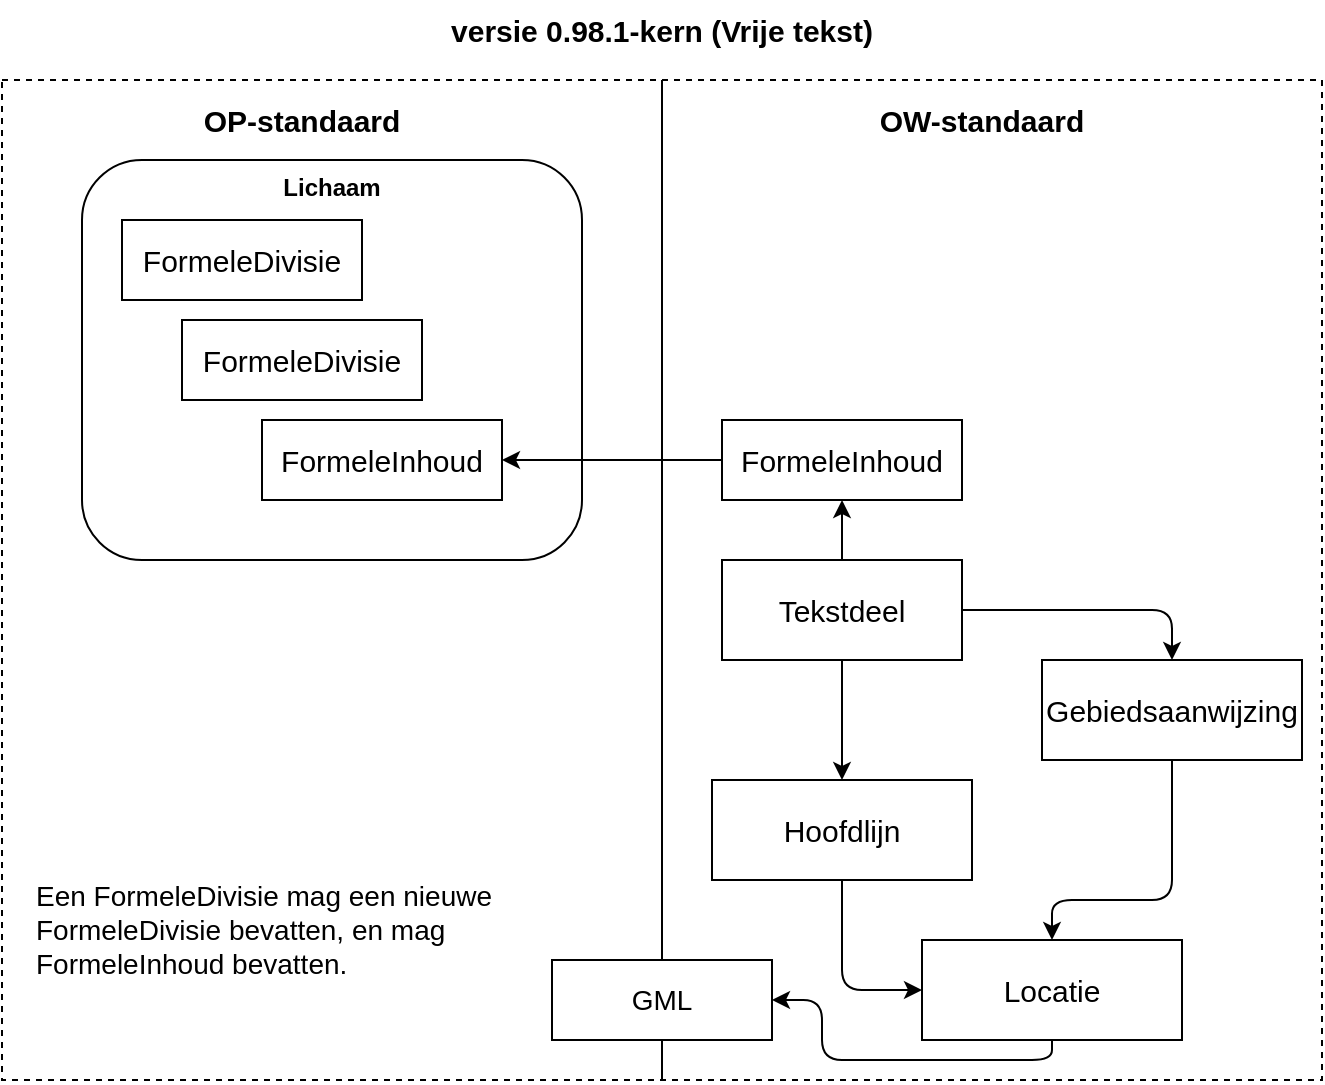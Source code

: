 <mxfile version="15.8.3" type="google" pages="6"><diagram id="GjwyRL0zdnkWTsk6O4lu" name="0.98.1"><mxGraphModel dx="1422" dy="762" grid="1" gridSize="10" guides="1" tooltips="1" connect="1" arrows="1" fold="1" page="1" pageScale="1" pageWidth="850" pageHeight="1100" math="0" shadow="0"><root><mxCell id="Q57Ra5ypnn1XC572yzIH-0"/><mxCell id="Q57Ra5ypnn1XC572yzIH-1" parent="Q57Ra5ypnn1XC572yzIH-0"/><mxCell id="Q57Ra5ypnn1XC572yzIH-2" value="" style="rounded=0;whiteSpace=wrap;html=1;fontSize=15;dashed=1;" parent="Q57Ra5ypnn1XC572yzIH-1" vertex="1"><mxGeometry x="80" y="190" width="660" height="500" as="geometry"/></mxCell><mxCell id="Q57Ra5ypnn1XC572yzIH-3" value="Lichaam" style="rounded=1;whiteSpace=wrap;html=1;align=center;verticalAlign=top;fontStyle=1" parent="Q57Ra5ypnn1XC572yzIH-1" vertex="1"><mxGeometry x="120" y="230" width="250" height="200" as="geometry"/></mxCell><mxCell id="Q57Ra5ypnn1XC572yzIH-4" value="versie 0.98.1-kern (Vrije tekst)" style="text;html=1;strokeColor=none;fillColor=none;align=center;verticalAlign=middle;whiteSpace=wrap;rounded=0;fontStyle=1;fontSize=15;" parent="Q57Ra5ypnn1XC572yzIH-1" vertex="1"><mxGeometry x="280" y="150" width="260" height="30" as="geometry"/></mxCell><mxCell id="Q57Ra5ypnn1XC572yzIH-5" value="FormeleDivisie" style="rounded=0;whiteSpace=wrap;html=1;fontSize=15;" parent="Q57Ra5ypnn1XC572yzIH-1" vertex="1"><mxGeometry x="140" y="260" width="120" height="40" as="geometry"/></mxCell><mxCell id="Q57Ra5ypnn1XC572yzIH-6" value="" style="endArrow=none;html=1;fontSize=15;entryX=0.5;entryY=0;entryDx=0;entryDy=0;exitX=0.5;exitY=1;exitDx=0;exitDy=0;" parent="Q57Ra5ypnn1XC572yzIH-1" source="Q57Ra5ypnn1XC572yzIH-2" target="Q57Ra5ypnn1XC572yzIH-2" edge="1"><mxGeometry width="50" height="50" relative="1" as="geometry"><mxPoint x="540" y="430" as="sourcePoint"/><mxPoint x="590" y="380" as="targetPoint"/></mxGeometry></mxCell><mxCell id="Q57Ra5ypnn1XC572yzIH-7" value="OP-standaard" style="text;html=1;strokeColor=none;fillColor=none;align=center;verticalAlign=middle;whiteSpace=wrap;rounded=0;fontSize=15;fontStyle=1" parent="Q57Ra5ypnn1XC572yzIH-1" vertex="1"><mxGeometry x="160" y="200" width="140" height="20" as="geometry"/></mxCell><mxCell id="Q57Ra5ypnn1XC572yzIH-8" value="OW-standaard" style="text;html=1;strokeColor=none;fillColor=none;align=center;verticalAlign=middle;whiteSpace=wrap;rounded=0;fontSize=15;fontStyle=1" parent="Q57Ra5ypnn1XC572yzIH-1" vertex="1"><mxGeometry x="500" y="200" width="140" height="20" as="geometry"/></mxCell><mxCell id="Q57Ra5ypnn1XC572yzIH-9" value="FormeleDivisie" style="rounded=0;whiteSpace=wrap;html=1;fontSize=15;" parent="Q57Ra5ypnn1XC572yzIH-1" vertex="1"><mxGeometry x="170" y="310" width="120" height="40" as="geometry"/></mxCell><mxCell id="Q57Ra5ypnn1XC572yzIH-10" value="FormeleInhoud" style="rounded=0;whiteSpace=wrap;html=1;fontSize=15;" parent="Q57Ra5ypnn1XC572yzIH-1" vertex="1"><mxGeometry x="210" y="360" width="120" height="40" as="geometry"/></mxCell><mxCell id="Q57Ra5ypnn1XC572yzIH-11" value="FormeleInhoud" style="rounded=0;whiteSpace=wrap;html=1;fontSize=15;" parent="Q57Ra5ypnn1XC572yzIH-1" vertex="1"><mxGeometry x="440" y="360" width="120" height="40" as="geometry"/></mxCell><mxCell id="Q57Ra5ypnn1XC572yzIH-12" value="Tekstdeel" style="rounded=0;whiteSpace=wrap;html=1;fontSize=15;" parent="Q57Ra5ypnn1XC572yzIH-1" vertex="1"><mxGeometry x="440" y="430" width="120" height="50" as="geometry"/></mxCell><mxCell id="Q57Ra5ypnn1XC572yzIH-13" value="Gebiedsaanwijzing" style="rounded=0;whiteSpace=wrap;html=1;fontSize=15;" parent="Q57Ra5ypnn1XC572yzIH-1" vertex="1"><mxGeometry x="600" y="480" width="130" height="50" as="geometry"/></mxCell><mxCell id="Q57Ra5ypnn1XC572yzIH-14" value="Locatie" style="rounded=0;whiteSpace=wrap;html=1;fontSize=15;" parent="Q57Ra5ypnn1XC572yzIH-1" vertex="1"><mxGeometry x="540" y="620" width="130" height="50" as="geometry"/></mxCell><mxCell id="Q57Ra5ypnn1XC572yzIH-15" value="Hoofdlijn" style="rounded=0;whiteSpace=wrap;html=1;fontSize=15;" parent="Q57Ra5ypnn1XC572yzIH-1" vertex="1"><mxGeometry x="435" y="540" width="130" height="50" as="geometry"/></mxCell><mxCell id="Q57Ra5ypnn1XC572yzIH-16" value="" style="endArrow=classic;html=1;entryX=1;entryY=0.5;entryDx=0;entryDy=0;exitX=0;exitY=0.5;exitDx=0;exitDy=0;" parent="Q57Ra5ypnn1XC572yzIH-1" source="Q57Ra5ypnn1XC572yzIH-11" target="Q57Ra5ypnn1XC572yzIH-10" edge="1"><mxGeometry width="50" height="50" relative="1" as="geometry"><mxPoint x="850" y="380" as="sourcePoint"/><mxPoint x="900" y="330" as="targetPoint"/></mxGeometry></mxCell><mxCell id="Q57Ra5ypnn1XC572yzIH-17" value="" style="endArrow=classic;html=1;exitX=0.5;exitY=0;exitDx=0;exitDy=0;entryX=0.5;entryY=1;entryDx=0;entryDy=0;" parent="Q57Ra5ypnn1XC572yzIH-1" source="Q57Ra5ypnn1XC572yzIH-12" target="Q57Ra5ypnn1XC572yzIH-11" edge="1"><mxGeometry width="50" height="50" relative="1" as="geometry"><mxPoint x="780" y="420" as="sourcePoint"/><mxPoint x="830" y="370" as="targetPoint"/></mxGeometry></mxCell><mxCell id="Q57Ra5ypnn1XC572yzIH-18" value="" style="endArrow=classic;html=1;exitX=0.5;exitY=1;exitDx=0;exitDy=0;entryX=0.5;entryY=0;entryDx=0;entryDy=0;" parent="Q57Ra5ypnn1XC572yzIH-1" source="Q57Ra5ypnn1XC572yzIH-12" target="Q57Ra5ypnn1XC572yzIH-15" edge="1"><mxGeometry width="50" height="50" relative="1" as="geometry"><mxPoint x="810" y="520" as="sourcePoint"/><mxPoint x="860" y="470" as="targetPoint"/></mxGeometry></mxCell><mxCell id="Q57Ra5ypnn1XC572yzIH-19" value="" style="endArrow=classic;html=1;exitX=1;exitY=0.5;exitDx=0;exitDy=0;entryX=0.5;entryY=0;entryDx=0;entryDy=0;" parent="Q57Ra5ypnn1XC572yzIH-1" source="Q57Ra5ypnn1XC572yzIH-12" target="Q57Ra5ypnn1XC572yzIH-13" edge="1"><mxGeometry width="50" height="50" relative="1" as="geometry"><mxPoint x="850" y="510" as="sourcePoint"/><mxPoint x="900" y="460" as="targetPoint"/><Array as="points"><mxPoint x="665" y="455"/></Array></mxGeometry></mxCell><mxCell id="Q57Ra5ypnn1XC572yzIH-20" value="" style="endArrow=classic;html=1;exitX=0.5;exitY=1;exitDx=0;exitDy=0;entryX=0.5;entryY=0;entryDx=0;entryDy=0;" parent="Q57Ra5ypnn1XC572yzIH-1" source="Q57Ra5ypnn1XC572yzIH-13" target="Q57Ra5ypnn1XC572yzIH-14" edge="1"><mxGeometry width="50" height="50" relative="1" as="geometry"><mxPoint x="790" y="650" as="sourcePoint"/><mxPoint x="840" y="600" as="targetPoint"/><Array as="points"><mxPoint x="665" y="600"/><mxPoint x="605" y="600"/></Array></mxGeometry></mxCell><mxCell id="Q57Ra5ypnn1XC572yzIH-21" value="" style="endArrow=classic;html=1;exitX=0.5;exitY=1;exitDx=0;exitDy=0;entryX=0;entryY=0.5;entryDx=0;entryDy=0;" parent="Q57Ra5ypnn1XC572yzIH-1" source="Q57Ra5ypnn1XC572yzIH-15" target="Q57Ra5ypnn1XC572yzIH-14" edge="1"><mxGeometry width="50" height="50" relative="1" as="geometry"><mxPoint x="480" y="730" as="sourcePoint"/><mxPoint x="530" y="680" as="targetPoint"/><Array as="points"><mxPoint x="500" y="645"/></Array></mxGeometry></mxCell><mxCell id="Q57Ra5ypnn1XC572yzIH-22" value="Een FormeleDivisie mag een nieuwe FormeleDivisie bevatten, en mag FormeleInhoud bevatten." style="text;html=1;strokeColor=none;fillColor=none;align=left;verticalAlign=middle;whiteSpace=wrap;rounded=0;fontSize=14;" parent="Q57Ra5ypnn1XC572yzIH-1" vertex="1"><mxGeometry x="95" y="570" width="235" height="90" as="geometry"/></mxCell><mxCell id="Q57Ra5ypnn1XC572yzIH-23" value="GML" style="rounded=0;whiteSpace=wrap;html=1;fontSize=14;align=center;" parent="Q57Ra5ypnn1XC572yzIH-1" vertex="1"><mxGeometry x="355" y="630" width="110" height="40" as="geometry"/></mxCell><mxCell id="Q57Ra5ypnn1XC572yzIH-24" value="" style="endArrow=classic;html=1;fontSize=14;exitX=0.5;exitY=1;exitDx=0;exitDy=0;entryX=1;entryY=0.5;entryDx=0;entryDy=0;" parent="Q57Ra5ypnn1XC572yzIH-1" target="Q57Ra5ypnn1XC572yzIH-23" edge="1"><mxGeometry width="50" height="50" relative="1" as="geometry"><mxPoint x="605" y="670" as="sourcePoint"/><mxPoint x="650" y="710" as="targetPoint"/><Array as="points"><mxPoint x="605" y="680"/><mxPoint x="490" y="680"/><mxPoint x="490" y="650"/></Array></mxGeometry></mxCell></root></mxGraphModel></diagram><diagram id="maP1D5SuL8Av6rhr4NaA" name="0.98.2"><mxGraphModel dx="1422" dy="762" grid="1" gridSize="10" guides="1" tooltips="1" connect="1" arrows="1" fold="1" page="1" pageScale="1" pageWidth="850" pageHeight="1100" math="0" shadow="0"><root><mxCell id="jWYuFy3bDY7vgpZx-XWw-0"/><mxCell id="jWYuFy3bDY7vgpZx-XWw-1" parent="jWYuFy3bDY7vgpZx-XWw-0"/><mxCell id="jWYuFy3bDY7vgpZx-XWw-2" value="versie 0.98.2-kern (Vrije tekst)&lt;br&gt;&lt;span style=&quot;font-weight: normal&quot;&gt;(2019-11-12)&lt;/span&gt;" style="text;html=1;strokeColor=none;fillColor=none;align=center;verticalAlign=middle;whiteSpace=wrap;rounded=0;fontStyle=1;fontSize=15;" parent="jWYuFy3bDY7vgpZx-XWw-1" vertex="1"><mxGeometry x="380" y="30" width="260" height="40" as="geometry"/></mxCell><mxCell id="jWYuFy3bDY7vgpZx-XWw-3" value="" style="rounded=0;whiteSpace=wrap;html=1;fontSize=15;dashed=1;" parent="jWYuFy3bDY7vgpZx-XWw-1" vertex="1"><mxGeometry x="180" y="90" width="660" height="480" as="geometry"/></mxCell><mxCell id="jWYuFy3bDY7vgpZx-XWw-4" value="FormeleDivisie" style="rounded=0;whiteSpace=wrap;html=1;fontSize=15;" parent="jWYuFy3bDY7vgpZx-XWw-1" vertex="1"><mxGeometry x="240" y="140" width="120" height="40" as="geometry"/></mxCell><mxCell id="jWYuFy3bDY7vgpZx-XWw-5" value="" style="endArrow=none;html=1;fontSize=15;entryX=0.5;entryY=0;entryDx=0;entryDy=0;exitX=0.5;exitY=1;exitDx=0;exitDy=0;" parent="jWYuFy3bDY7vgpZx-XWw-1" source="jWYuFy3bDY7vgpZx-XWw-3" target="jWYuFy3bDY7vgpZx-XWw-3" edge="1"><mxGeometry width="50" height="50" relative="1" as="geometry"><mxPoint x="640" y="310" as="sourcePoint"/><mxPoint x="690" y="260" as="targetPoint"/></mxGeometry></mxCell><mxCell id="jWYuFy3bDY7vgpZx-XWw-6" value="OP-standaard" style="text;html=1;strokeColor=none;fillColor=none;align=center;verticalAlign=middle;whiteSpace=wrap;rounded=0;fontSize=15;fontStyle=1" parent="jWYuFy3bDY7vgpZx-XWw-1" vertex="1"><mxGeometry x="250" y="100" width="140" height="20" as="geometry"/></mxCell><mxCell id="jWYuFy3bDY7vgpZx-XWw-7" value="OW-standaard" style="text;html=1;strokeColor=none;fillColor=none;align=center;verticalAlign=middle;whiteSpace=wrap;rounded=0;fontSize=15;fontStyle=1" parent="jWYuFy3bDY7vgpZx-XWw-1" vertex="1"><mxGeometry x="620" y="100" width="140" height="20" as="geometry"/></mxCell><mxCell id="jWYuFy3bDY7vgpZx-XWw-8" value="FormeleDivisie" style="rounded=0;whiteSpace=wrap;html=1;fontSize=15;" parent="jWYuFy3bDY7vgpZx-XWw-1" vertex="1"><mxGeometry x="270" y="190" width="120" height="40" as="geometry"/></mxCell><mxCell id="jWYuFy3bDY7vgpZx-XWw-9" value="FormeleInhoud" style="rounded=0;whiteSpace=wrap;html=1;fontSize=15;" parent="jWYuFy3bDY7vgpZx-XWw-1" vertex="1"><mxGeometry x="310" y="240" width="120" height="40" as="geometry"/></mxCell><mxCell id="jWYuFy3bDY7vgpZx-XWw-10" value="FormeleDivisie" style="rounded=0;whiteSpace=wrap;html=1;fontSize=15;" parent="jWYuFy3bDY7vgpZx-XWw-1" vertex="1"><mxGeometry x="540" y="190" width="120" height="40" as="geometry"/></mxCell><mxCell id="jWYuFy3bDY7vgpZx-XWw-11" value="Tekstdeel" style="rounded=0;whiteSpace=wrap;html=1;fontSize=15;" parent="jWYuFy3bDY7vgpZx-XWw-1" vertex="1"><mxGeometry x="540" y="310" width="120" height="50" as="geometry"/></mxCell><mxCell id="jWYuFy3bDY7vgpZx-XWw-12" value="Gebiedsaanwijzing" style="rounded=0;whiteSpace=wrap;html=1;fontSize=15;" parent="jWYuFy3bDY7vgpZx-XWw-1" vertex="1"><mxGeometry x="700" y="360" width="130" height="50" as="geometry"/></mxCell><mxCell id="jWYuFy3bDY7vgpZx-XWw-13" value="Locatie" style="rounded=0;whiteSpace=wrap;html=1;fontSize=15;" parent="jWYuFy3bDY7vgpZx-XWw-1" vertex="1"><mxGeometry x="640" y="500" width="130" height="50" as="geometry"/></mxCell><mxCell id="jWYuFy3bDY7vgpZx-XWw-14" value="Hoofdlijn" style="rounded=0;whiteSpace=wrap;html=1;fontSize=15;" parent="jWYuFy3bDY7vgpZx-XWw-1" vertex="1"><mxGeometry x="535" y="420" width="130" height="50" as="geometry"/></mxCell><mxCell id="jWYuFy3bDY7vgpZx-XWw-15" value="" style="endArrow=classic;html=1;exitX=0;exitY=0.5;exitDx=0;exitDy=0;entryX=1;entryY=0.5;entryDx=0;entryDy=0;" parent="jWYuFy3bDY7vgpZx-XWw-1" source="jWYuFy3bDY7vgpZx-XWw-10" target="jWYuFy3bDY7vgpZx-XWw-8" edge="1"><mxGeometry width="50" height="50" relative="1" as="geometry"><mxPoint x="950" y="260" as="sourcePoint"/><mxPoint x="390" y="210" as="targetPoint"/></mxGeometry></mxCell><mxCell id="jWYuFy3bDY7vgpZx-XWw-16" value="" style="endArrow=classic;html=1;exitX=0.5;exitY=0;exitDx=0;exitDy=0;entryX=0.5;entryY=1;entryDx=0;entryDy=0;" parent="jWYuFy3bDY7vgpZx-XWw-1" source="jWYuFy3bDY7vgpZx-XWw-11" target="jWYuFy3bDY7vgpZx-XWw-10" edge="1"><mxGeometry width="50" height="50" relative="1" as="geometry"><mxPoint x="880" y="300" as="sourcePoint"/><mxPoint x="930" y="250" as="targetPoint"/></mxGeometry></mxCell><mxCell id="jWYuFy3bDY7vgpZx-XWw-17" value="" style="endArrow=classic;html=1;exitX=0.5;exitY=1;exitDx=0;exitDy=0;entryX=0.5;entryY=0;entryDx=0;entryDy=0;" parent="jWYuFy3bDY7vgpZx-XWw-1" source="jWYuFy3bDY7vgpZx-XWw-11" target="jWYuFy3bDY7vgpZx-XWw-14" edge="1"><mxGeometry width="50" height="50" relative="1" as="geometry"><mxPoint x="910" y="400" as="sourcePoint"/><mxPoint x="960" y="350" as="targetPoint"/></mxGeometry></mxCell><mxCell id="jWYuFy3bDY7vgpZx-XWw-18" value="" style="endArrow=classic;html=1;exitX=1;exitY=0.5;exitDx=0;exitDy=0;entryX=0.5;entryY=0;entryDx=0;entryDy=0;" parent="jWYuFy3bDY7vgpZx-XWw-1" source="jWYuFy3bDY7vgpZx-XWw-11" target="jWYuFy3bDY7vgpZx-XWw-12" edge="1"><mxGeometry width="50" height="50" relative="1" as="geometry"><mxPoint x="950" y="390" as="sourcePoint"/><mxPoint x="1000" y="340" as="targetPoint"/><Array as="points"><mxPoint x="765" y="335"/></Array></mxGeometry></mxCell><mxCell id="jWYuFy3bDY7vgpZx-XWw-19" value="" style="endArrow=classic;html=1;exitX=0.5;exitY=1;exitDx=0;exitDy=0;entryX=0.5;entryY=0;entryDx=0;entryDy=0;" parent="jWYuFy3bDY7vgpZx-XWw-1" source="jWYuFy3bDY7vgpZx-XWw-12" target="jWYuFy3bDY7vgpZx-XWw-13" edge="1"><mxGeometry width="50" height="50" relative="1" as="geometry"><mxPoint x="890" y="530" as="sourcePoint"/><mxPoint x="940" y="480" as="targetPoint"/><Array as="points"><mxPoint x="765" y="480"/><mxPoint x="705" y="480"/></Array></mxGeometry></mxCell><mxCell id="jWYuFy3bDY7vgpZx-XWw-20" value="" style="endArrow=classic;html=1;exitX=0.5;exitY=1;exitDx=0;exitDy=0;entryX=0;entryY=0.5;entryDx=0;entryDy=0;" parent="jWYuFy3bDY7vgpZx-XWw-1" source="jWYuFy3bDY7vgpZx-XWw-14" target="jWYuFy3bDY7vgpZx-XWw-13" edge="1"><mxGeometry width="50" height="50" relative="1" as="geometry"><mxPoint x="580" y="610" as="sourcePoint"/><mxPoint x="630" y="560" as="targetPoint"/><Array as="points"><mxPoint x="600" y="525"/></Array></mxGeometry></mxCell><mxCell id="jWYuFy3bDY7vgpZx-XWw-21" value="Een FormeleDivisie mag een nieuwe FormeleDivisie bevatten, en mag FormeleInhoud bevatten." style="text;html=1;strokeColor=none;fillColor=none;align=left;verticalAlign=middle;whiteSpace=wrap;rounded=0;fontSize=14;" parent="jWYuFy3bDY7vgpZx-XWw-1" vertex="1"><mxGeometry x="195" y="470" width="270" height="90" as="geometry"/></mxCell><mxCell id="jWYuFy3bDY7vgpZx-XWw-22" value="Je annoteert op FormeleDivisie omdat je hiermee structuur aan wil kunnen brengen in een Omgevingsdocument.&lt;br&gt;&lt;br&gt;Je zegt niet: het tekstje (de FormeleInhoud) behorend bij Hoofdstuk 1 gaat over een bepaald thema, maar Hoofdstuk 1 gaat over een bepaald thema.&lt;br&gt;&lt;br&gt;Je wilt thema's en hoofdlijnen kunnen aanbrengen op allerlei niveaus." style="text;html=1;strokeColor=none;fillColor=none;align=left;verticalAlign=middle;whiteSpace=wrap;rounded=0;fontSize=14;labelBorderColor=#000000;" parent="jWYuFy3bDY7vgpZx-XWw-1" vertex="1"><mxGeometry x="870" y="135" width="300" height="250" as="geometry"/></mxCell><mxCell id="jWYuFy3bDY7vgpZx-XWw-23" value="Hoofdstuk 1" style="text;html=1;strokeColor=none;fillColor=none;align=center;verticalAlign=middle;whiteSpace=wrap;rounded=0;fontSize=14;" parent="jWYuFy3bDY7vgpZx-XWw-1" vertex="1"><mxGeometry x="55" y="150" width="80" height="20" as="geometry"/></mxCell><mxCell id="jWYuFy3bDY7vgpZx-XWw-24" value="Fictieve content" style="text;html=1;strokeColor=none;fillColor=none;align=center;verticalAlign=middle;whiteSpace=wrap;rounded=0;fontSize=14;fontStyle=1" parent="jWYuFy3bDY7vgpZx-XWw-1" vertex="1"><mxGeometry x="30" y="90" width="120" height="20" as="geometry"/></mxCell><mxCell id="jWYuFy3bDY7vgpZx-XWw-25" value="Paragraaf 1.1" style="text;html=1;strokeColor=none;fillColor=none;align=center;verticalAlign=middle;whiteSpace=wrap;rounded=0;fontSize=14;fontStyle=1" parent="jWYuFy3bDY7vgpZx-XWw-1" vertex="1"><mxGeometry x="50" y="200" width="90" height="20" as="geometry"/></mxCell><mxCell id="jWYuFy3bDY7vgpZx-XWw-26" value="Tekst van paragraaf 1.1" style="text;html=1;strokeColor=none;fillColor=none;align=left;verticalAlign=middle;whiteSpace=wrap;rounded=0;fontSize=14;" parent="jWYuFy3bDY7vgpZx-XWw-1" vertex="1"><mxGeometry x="55" y="245" width="100" height="20" as="geometry"/></mxCell><mxCell id="jWYuFy3bDY7vgpZx-XWw-27" value="" style="endArrow=none;dashed=1;html=1;dashPattern=1 3;strokeWidth=2;fontSize=14;exitX=1;exitY=0.75;exitDx=0;exitDy=0;entryX=0;entryY=0.5;entryDx=0;entryDy=0;" parent="jWYuFy3bDY7vgpZx-XWw-1" source="jWYuFy3bDY7vgpZx-XWw-26" target="jWYuFy3bDY7vgpZx-XWw-9" edge="1"><mxGeometry width="50" height="50" relative="1" as="geometry"><mxPoint x="190" y="310" as="sourcePoint"/><mxPoint x="240" y="260" as="targetPoint"/></mxGeometry></mxCell><mxCell id="jWYuFy3bDY7vgpZx-XWw-28" value="" style="endArrow=none;dashed=1;html=1;dashPattern=1 3;strokeWidth=2;fontSize=14;exitX=1;exitY=0.5;exitDx=0;exitDy=0;entryX=0;entryY=0.5;entryDx=0;entryDy=0;" parent="jWYuFy3bDY7vgpZx-XWw-1" source="jWYuFy3bDY7vgpZx-XWw-25" target="jWYuFy3bDY7vgpZx-XWw-8" edge="1"><mxGeometry width="50" height="50" relative="1" as="geometry"><mxPoint x="110" y="340" as="sourcePoint"/><mxPoint x="160" y="290" as="targetPoint"/></mxGeometry></mxCell><mxCell id="jWYuFy3bDY7vgpZx-XWw-29" value="" style="endArrow=none;dashed=1;html=1;dashPattern=1 3;strokeWidth=2;fontSize=14;exitX=1;exitY=0.5;exitDx=0;exitDy=0;entryX=0;entryY=0.5;entryDx=0;entryDy=0;" parent="jWYuFy3bDY7vgpZx-XWw-1" source="jWYuFy3bDY7vgpZx-XWw-23" target="jWYuFy3bDY7vgpZx-XWw-4" edge="1"><mxGeometry width="50" height="50" relative="1" as="geometry"><mxPoint x="220" y="60" as="sourcePoint"/><mxPoint x="270" y="10" as="targetPoint"/></mxGeometry></mxCell><mxCell id="jWYuFy3bDY7vgpZx-XWw-30" value="GML" style="rounded=0;whiteSpace=wrap;html=1;fontSize=14;align=center;" parent="jWYuFy3bDY7vgpZx-XWw-1" vertex="1"><mxGeometry x="455" y="510" width="110" height="40" as="geometry"/></mxCell><mxCell id="jWYuFy3bDY7vgpZx-XWw-31" value="" style="endArrow=classic;html=1;fontSize=14;exitX=0.5;exitY=1;exitDx=0;exitDy=0;entryX=1;entryY=0.5;entryDx=0;entryDy=0;" parent="jWYuFy3bDY7vgpZx-XWw-1" source="jWYuFy3bDY7vgpZx-XWw-13" target="jWYuFy3bDY7vgpZx-XWw-30" edge="1"><mxGeometry width="50" height="50" relative="1" as="geometry"><mxPoint x="700" y="640" as="sourcePoint"/><mxPoint x="750" y="590" as="targetPoint"/><Array as="points"><mxPoint x="705" y="560"/><mxPoint x="590" y="560"/><mxPoint x="590" y="530"/></Array></mxGeometry></mxCell></root></mxGraphModel></diagram><diagram id="t3nSr9Hha1VJ5JODpHI0" name="1.0"><mxGraphModel dx="1422" dy="762" grid="1" gridSize="10" guides="1" tooltips="1" connect="1" arrows="1" fold="1" page="1" pageScale="1" pageWidth="850" pageHeight="1100" math="0" shadow="0"><root><mxCell id="Oo0Vpdm-DzOPNdq0lJv7-0"/><mxCell id="Oo0Vpdm-DzOPNdq0lJv7-1" parent="Oo0Vpdm-DzOPNdq0lJv7-0"/><mxCell id="Oo0Vpdm-DzOPNdq0lJv7-2" value="versie 1.0 (Vrije tekst)&lt;br&gt;&lt;span style=&quot;font-weight: normal&quot;&gt;(2020-04-17)&lt;/span&gt;" style="text;html=1;strokeColor=none;fillColor=none;align=center;verticalAlign=middle;whiteSpace=wrap;rounded=0;fontStyle=1;fontSize=15;" parent="Oo0Vpdm-DzOPNdq0lJv7-1" vertex="1"><mxGeometry x="365" y="140" width="260" height="40" as="geometry"/></mxCell><mxCell id="Oo0Vpdm-DzOPNdq0lJv7-3" value="" style="rounded=0;whiteSpace=wrap;html=1;fontSize=15;dashed=1;" parent="Oo0Vpdm-DzOPNdq0lJv7-1" vertex="1"><mxGeometry x="155" y="200" width="670" height="470" as="geometry"/></mxCell><mxCell id="Oo0Vpdm-DzOPNdq0lJv7-4" value="Divisie" style="rounded=0;whiteSpace=wrap;html=1;fontSize=15;" parent="Oo0Vpdm-DzOPNdq0lJv7-1" vertex="1"><mxGeometry x="225" y="250" width="120" height="40" as="geometry"/></mxCell><mxCell id="Oo0Vpdm-DzOPNdq0lJv7-5" value="" style="endArrow=none;html=1;fontSize=15;entryX=0.5;entryY=0;entryDx=0;entryDy=0;exitX=0.5;exitY=1;exitDx=0;exitDy=0;" parent="Oo0Vpdm-DzOPNdq0lJv7-1" source="Oo0Vpdm-DzOPNdq0lJv7-3" target="Oo0Vpdm-DzOPNdq0lJv7-3" edge="1"><mxGeometry width="50" height="50" relative="1" as="geometry"><mxPoint x="625" y="420" as="sourcePoint"/><mxPoint x="675" y="370" as="targetPoint"/></mxGeometry></mxCell><mxCell id="Oo0Vpdm-DzOPNdq0lJv7-6" value="OP-standaard" style="text;html=1;strokeColor=none;fillColor=none;align=center;verticalAlign=middle;whiteSpace=wrap;rounded=0;fontSize=15;fontStyle=1" parent="Oo0Vpdm-DzOPNdq0lJv7-1" vertex="1"><mxGeometry x="235" y="210" width="140" height="20" as="geometry"/></mxCell><mxCell id="Oo0Vpdm-DzOPNdq0lJv7-7" value="OW-standaard" style="text;html=1;strokeColor=none;fillColor=none;align=center;verticalAlign=middle;whiteSpace=wrap;rounded=0;fontSize=15;fontStyle=1" parent="Oo0Vpdm-DzOPNdq0lJv7-1" vertex="1"><mxGeometry x="605" y="210" width="140" height="20" as="geometry"/></mxCell><mxCell id="Oo0Vpdm-DzOPNdq0lJv7-8" value="Divisietekst &lt;br&gt;(wel wId)" style="rounded=0;whiteSpace=wrap;html=1;fontSize=15;" parent="Oo0Vpdm-DzOPNdq0lJv7-1" vertex="1"><mxGeometry x="255" y="300" width="120" height="40" as="geometry"/></mxCell><mxCell id="Oo0Vpdm-DzOPNdq0lJv7-9" value="Inhoud &lt;br&gt;(geen wId)" style="rounded=0;whiteSpace=wrap;html=1;fontSize=15;" parent="Oo0Vpdm-DzOPNdq0lJv7-1" vertex="1"><mxGeometry x="295" y="350" width="120" height="40" as="geometry"/></mxCell><mxCell id="Oo0Vpdm-DzOPNdq0lJv7-10" value="Divisie" style="rounded=0;whiteSpace=wrap;html=1;fontSize=15;" parent="Oo0Vpdm-DzOPNdq0lJv7-1" vertex="1"><mxGeometry x="525" y="300" width="120" height="40" as="geometry"/></mxCell><mxCell id="Oo0Vpdm-DzOPNdq0lJv7-11" value="Tekstdeel" style="rounded=0;whiteSpace=wrap;html=1;fontSize=15;" parent="Oo0Vpdm-DzOPNdq0lJv7-1" vertex="1"><mxGeometry x="525" y="420" width="120" height="50" as="geometry"/></mxCell><mxCell id="Oo0Vpdm-DzOPNdq0lJv7-12" value="Gebiedsaanwijzing" style="rounded=0;whiteSpace=wrap;html=1;fontSize=15;" parent="Oo0Vpdm-DzOPNdq0lJv7-1" vertex="1"><mxGeometry x="685" y="470" width="130" height="50" as="geometry"/></mxCell><mxCell id="Oo0Vpdm-DzOPNdq0lJv7-13" value="Locatie" style="rounded=0;whiteSpace=wrap;html=1;fontSize=15;" parent="Oo0Vpdm-DzOPNdq0lJv7-1" vertex="1"><mxGeometry x="625" y="610" width="130" height="50" as="geometry"/></mxCell><mxCell id="Oo0Vpdm-DzOPNdq0lJv7-14" value="Hoofdlijn" style="rounded=0;whiteSpace=wrap;html=1;fontSize=15;" parent="Oo0Vpdm-DzOPNdq0lJv7-1" vertex="1"><mxGeometry x="520" y="530" width="130" height="50" as="geometry"/></mxCell><mxCell id="Oo0Vpdm-DzOPNdq0lJv7-15" value="" style="endArrow=classic;html=1;exitX=0.5;exitY=0;exitDx=0;exitDy=0;entryX=0.5;entryY=1;entryDx=0;entryDy=0;" parent="Oo0Vpdm-DzOPNdq0lJv7-1" source="Oo0Vpdm-DzOPNdq0lJv7-11" target="Oo0Vpdm-DzOPNdq0lJv7-10" edge="1"><mxGeometry width="50" height="50" relative="1" as="geometry"><mxPoint x="865" y="410" as="sourcePoint"/><mxPoint x="915" y="360" as="targetPoint"/></mxGeometry></mxCell><mxCell id="Oo0Vpdm-DzOPNdq0lJv7-16" value="" style="endArrow=classic;html=1;exitX=0.5;exitY=1;exitDx=0;exitDy=0;entryX=0.5;entryY=0;entryDx=0;entryDy=0;" parent="Oo0Vpdm-DzOPNdq0lJv7-1" source="Oo0Vpdm-DzOPNdq0lJv7-11" target="Oo0Vpdm-DzOPNdq0lJv7-14" edge="1"><mxGeometry width="50" height="50" relative="1" as="geometry"><mxPoint x="895" y="510" as="sourcePoint"/><mxPoint x="945" y="460" as="targetPoint"/></mxGeometry></mxCell><mxCell id="Oo0Vpdm-DzOPNdq0lJv7-17" value="" style="endArrow=classic;html=1;exitX=1;exitY=0.5;exitDx=0;exitDy=0;entryX=0.5;entryY=0;entryDx=0;entryDy=0;" parent="Oo0Vpdm-DzOPNdq0lJv7-1" source="Oo0Vpdm-DzOPNdq0lJv7-11" target="Oo0Vpdm-DzOPNdq0lJv7-12" edge="1"><mxGeometry width="50" height="50" relative="1" as="geometry"><mxPoint x="935" y="500" as="sourcePoint"/><mxPoint x="985" y="450" as="targetPoint"/><Array as="points"><mxPoint x="750" y="445"/></Array></mxGeometry></mxCell><mxCell id="Oo0Vpdm-DzOPNdq0lJv7-18" value="" style="endArrow=classic;html=1;exitX=0.5;exitY=1;exitDx=0;exitDy=0;entryX=0.5;entryY=0;entryDx=0;entryDy=0;" parent="Oo0Vpdm-DzOPNdq0lJv7-1" source="Oo0Vpdm-DzOPNdq0lJv7-12" target="Oo0Vpdm-DzOPNdq0lJv7-13" edge="1"><mxGeometry width="50" height="50" relative="1" as="geometry"><mxPoint x="875" y="640" as="sourcePoint"/><mxPoint x="925" y="590" as="targetPoint"/><Array as="points"><mxPoint x="750" y="590"/><mxPoint x="690" y="590"/></Array></mxGeometry></mxCell><mxCell id="Oo0Vpdm-DzOPNdq0lJv7-19" value="" style="endArrow=classic;html=1;exitX=0.5;exitY=1;exitDx=0;exitDy=0;entryX=0;entryY=0.5;entryDx=0;entryDy=0;" parent="Oo0Vpdm-DzOPNdq0lJv7-1" source="Oo0Vpdm-DzOPNdq0lJv7-14" target="Oo0Vpdm-DzOPNdq0lJv7-13" edge="1"><mxGeometry width="50" height="50" relative="1" as="geometry"><mxPoint x="565" y="720" as="sourcePoint"/><mxPoint x="615" y="670" as="targetPoint"/><Array as="points"><mxPoint x="585" y="635"/></Array></mxGeometry></mxCell><mxCell id="Oo0Vpdm-DzOPNdq0lJv7-20" value="Een Divisie mag een andere Divisie bevatten of Divisietekst.&lt;br&gt;&lt;br&gt;Een Divisietekst bevat inhoud.&lt;br&gt;&lt;br&gt;(DivisieTekst is geïntroduceerd voor het equivalent van het artikel i.v.m. mutaties. Je wilt er op een tekstuele manier naar verwijzen.&lt;br&gt;Je wilt een eenheid aanwijzen die de kleinste mutatie-eenheid is.)" style="text;html=1;strokeColor=none;fillColor=none;align=left;verticalAlign=middle;whiteSpace=wrap;rounded=0;fontSize=14;" parent="Oo0Vpdm-DzOPNdq0lJv7-1" vertex="1"><mxGeometry x="380" y="730" width="220" height="210" as="geometry"/></mxCell><mxCell id="Oo0Vpdm-DzOPNdq0lJv7-21" value="Hoofdstuk 1" style="text;html=1;strokeColor=none;fillColor=none;align=center;verticalAlign=middle;whiteSpace=wrap;rounded=0;fontSize=14;" parent="Oo0Vpdm-DzOPNdq0lJv7-1" vertex="1"><mxGeometry x="50" y="260" width="80" height="20" as="geometry"/></mxCell><mxCell id="Oo0Vpdm-DzOPNdq0lJv7-22" value="Fictieve content" style="text;html=1;strokeColor=none;fillColor=none;align=center;verticalAlign=middle;whiteSpace=wrap;rounded=0;fontSize=14;fontStyle=1" parent="Oo0Vpdm-DzOPNdq0lJv7-1" vertex="1"><mxGeometry x="25" y="210" width="120" height="20" as="geometry"/></mxCell><mxCell id="Oo0Vpdm-DzOPNdq0lJv7-23" value="Paragraaf 1.1" style="text;html=1;strokeColor=none;fillColor=none;align=center;verticalAlign=middle;whiteSpace=wrap;rounded=0;fontSize=14;" parent="Oo0Vpdm-DzOPNdq0lJv7-1" vertex="1"><mxGeometry x="45" y="310" width="90" height="20" as="geometry"/></mxCell><mxCell id="Oo0Vpdm-DzOPNdq0lJv7-24" value="Tekst van paragraaf 1.1" style="text;html=1;strokeColor=none;fillColor=none;align=left;verticalAlign=middle;whiteSpace=wrap;rounded=0;fontSize=14;" parent="Oo0Vpdm-DzOPNdq0lJv7-1" vertex="1"><mxGeometry x="45" y="360" width="100" height="20" as="geometry"/></mxCell><mxCell id="Oo0Vpdm-DzOPNdq0lJv7-25" value="" style="endArrow=none;dashed=1;html=1;dashPattern=1 3;strokeWidth=2;fontSize=14;exitX=0;exitY=0.5;exitDx=0;exitDy=0;entryX=1;entryY=0.5;entryDx=0;entryDy=0;" parent="Oo0Vpdm-DzOPNdq0lJv7-1" source="Oo0Vpdm-DzOPNdq0lJv7-9" target="Oo0Vpdm-DzOPNdq0lJv7-24" edge="1"><mxGeometry width="50" height="50" relative="1" as="geometry"><mxPoint x="15" y="500" as="sourcePoint"/><mxPoint x="65" y="450" as="targetPoint"/></mxGeometry></mxCell><mxCell id="Oo0Vpdm-DzOPNdq0lJv7-26" value="" style="endArrow=none;dashed=1;html=1;dashPattern=1 3;strokeWidth=2;fontSize=14;entryX=0;entryY=0.5;entryDx=0;entryDy=0;exitX=1;exitY=0.5;exitDx=0;exitDy=0;" parent="Oo0Vpdm-DzOPNdq0lJv7-1" source="Oo0Vpdm-DzOPNdq0lJv7-23" target="Oo0Vpdm-DzOPNdq0lJv7-8" edge="1"><mxGeometry width="50" height="50" relative="1" as="geometry"><mxPoint x="-25" y="330" as="sourcePoint"/><mxPoint x="25" y="280" as="targetPoint"/></mxGeometry></mxCell><mxCell id="Oo0Vpdm-DzOPNdq0lJv7-27" value="" style="endArrow=none;dashed=1;html=1;dashPattern=1 3;strokeWidth=2;fontSize=14;entryX=0;entryY=0.5;entryDx=0;entryDy=0;exitX=1;exitY=0.5;exitDx=0;exitDy=0;" parent="Oo0Vpdm-DzOPNdq0lJv7-1" source="Oo0Vpdm-DzOPNdq0lJv7-21" target="Oo0Vpdm-DzOPNdq0lJv7-4" edge="1"><mxGeometry width="50" height="50" relative="1" as="geometry"><mxPoint x="215" y="130" as="sourcePoint"/><mxPoint x="265" y="80" as="targetPoint"/></mxGeometry></mxCell><mxCell id="Oo0Vpdm-DzOPNdq0lJv7-28" value="" style="shape=image;html=1;verticalAlign=top;verticalLabelPosition=bottom;labelBackgroundColor=#ffffff;imageAspect=0;aspect=fixed;image=https://cdn4.iconfinder.com/data/icons/32x32-free-design-icons/32/Delete.png;fontSize=14;align=left;" parent="Oo0Vpdm-DzOPNdq0lJv7-1" vertex="1"><mxGeometry x="395" y="308" width="32" height="32" as="geometry"/></mxCell><mxCell id="Oo0Vpdm-DzOPNdq0lJv7-29" value="" style="endArrow=classic;html=1;fontSize=14;exitX=0;exitY=0.5;exitDx=0;exitDy=0;entryX=1;entryY=0.5;entryDx=0;entryDy=0;" parent="Oo0Vpdm-DzOPNdq0lJv7-1" source="Oo0Vpdm-DzOPNdq0lJv7-10" target="Oo0Vpdm-DzOPNdq0lJv7-8" edge="1"><mxGeometry width="50" height="50" relative="1" as="geometry"><mxPoint x="625" y="120" as="sourcePoint"/><mxPoint x="675" y="70" as="targetPoint"/></mxGeometry></mxCell></root></mxGraphModel></diagram><diagram id="nzlzkjAruxH531-Md0K4" name="1.0 probleem"><mxGraphModel dx="1422" dy="762" grid="1" gridSize="10" guides="1" tooltips="1" connect="1" arrows="1" fold="1" page="1" pageScale="1" pageWidth="850" pageHeight="1100" math="0" shadow="0"><root><mxCell id="DzBT5DO_I4GLtj9rhrPj-0"/><mxCell id="DzBT5DO_I4GLtj9rhrPj-1" parent="DzBT5DO_I4GLtj9rhrPj-0"/><mxCell id="DzBT5DO_I4GLtj9rhrPj-2" value="versie 1.0 (Vrije tekst)&lt;br&gt;&lt;span style=&quot;font-weight: normal&quot;&gt;(2020-04-17)&lt;/span&gt;" style="text;html=1;strokeColor=none;fillColor=none;align=center;verticalAlign=middle;whiteSpace=wrap;rounded=0;fontStyle=1;fontSize=15;" parent="DzBT5DO_I4GLtj9rhrPj-1" vertex="1"><mxGeometry x="390" y="150" width="260" height="40" as="geometry"/></mxCell><mxCell id="DzBT5DO_I4GLtj9rhrPj-3" value="" style="rounded=0;whiteSpace=wrap;html=1;fontSize=15;dashed=1;" parent="DzBT5DO_I4GLtj9rhrPj-1" vertex="1"><mxGeometry x="180" y="210" width="670" height="470" as="geometry"/></mxCell><mxCell id="DzBT5DO_I4GLtj9rhrPj-4" value="Divisie" style="rounded=0;whiteSpace=wrap;html=1;fontSize=15;" parent="DzBT5DO_I4GLtj9rhrPj-1" vertex="1"><mxGeometry x="250" y="260" width="120" height="40" as="geometry"/></mxCell><mxCell id="DzBT5DO_I4GLtj9rhrPj-5" value="" style="endArrow=none;html=1;fontSize=15;entryX=0.5;entryY=0;entryDx=0;entryDy=0;exitX=0.5;exitY=1;exitDx=0;exitDy=0;" parent="DzBT5DO_I4GLtj9rhrPj-1" source="DzBT5DO_I4GLtj9rhrPj-3" target="DzBT5DO_I4GLtj9rhrPj-3" edge="1"><mxGeometry width="50" height="50" relative="1" as="geometry"><mxPoint x="650" y="430" as="sourcePoint"/><mxPoint x="700" y="380" as="targetPoint"/></mxGeometry></mxCell><mxCell id="DzBT5DO_I4GLtj9rhrPj-6" value="OP-standaard" style="text;html=1;strokeColor=none;fillColor=none;align=center;verticalAlign=middle;whiteSpace=wrap;rounded=0;fontSize=15;fontStyle=1" parent="DzBT5DO_I4GLtj9rhrPj-1" vertex="1"><mxGeometry x="260" y="220" width="140" height="20" as="geometry"/></mxCell><mxCell id="DzBT5DO_I4GLtj9rhrPj-7" value="(IM)OW-standaard" style="text;html=1;strokeColor=none;fillColor=none;align=center;verticalAlign=middle;whiteSpace=wrap;rounded=0;fontSize=15;fontStyle=1" parent="DzBT5DO_I4GLtj9rhrPj-1" vertex="1"><mxGeometry x="630" y="220" width="140" height="20" as="geometry"/></mxCell><mxCell id="DzBT5DO_I4GLtj9rhrPj-8" value="Divisie" style="rounded=0;whiteSpace=wrap;html=1;fontSize=15;" parent="DzBT5DO_I4GLtj9rhrPj-1" vertex="1"><mxGeometry x="280" y="310" width="120" height="40" as="geometry"/></mxCell><mxCell id="DzBT5DO_I4GLtj9rhrPj-9" value="Inhoud &lt;br&gt;(geen wId)" style="rounded=0;whiteSpace=wrap;html=1;fontSize=15;" parent="DzBT5DO_I4GLtj9rhrPj-1" vertex="1"><mxGeometry x="310" y="400" width="120" height="40" as="geometry"/></mxCell><mxCell id="DzBT5DO_I4GLtj9rhrPj-10" value="Divisie" style="rounded=0;whiteSpace=wrap;html=1;fontSize=15;" parent="DzBT5DO_I4GLtj9rhrPj-1" vertex="1"><mxGeometry x="550" y="310" width="120" height="40" as="geometry"/></mxCell><mxCell id="DzBT5DO_I4GLtj9rhrPj-11" value="Tekstdeel" style="rounded=0;whiteSpace=wrap;html=1;fontSize=15;" parent="DzBT5DO_I4GLtj9rhrPj-1" vertex="1"><mxGeometry x="550" y="430" width="120" height="50" as="geometry"/></mxCell><mxCell id="DzBT5DO_I4GLtj9rhrPj-12" value="Gebiedsaanwijzing" style="rounded=0;whiteSpace=wrap;html=1;fontSize=15;" parent="DzBT5DO_I4GLtj9rhrPj-1" vertex="1"><mxGeometry x="710" y="480" width="130" height="50" as="geometry"/></mxCell><mxCell id="DzBT5DO_I4GLtj9rhrPj-13" value="Locatie" style="rounded=0;whiteSpace=wrap;html=1;fontSize=15;" parent="DzBT5DO_I4GLtj9rhrPj-1" vertex="1"><mxGeometry x="650" y="620" width="130" height="50" as="geometry"/></mxCell><mxCell id="DzBT5DO_I4GLtj9rhrPj-14" value="Hoofdlijn" style="rounded=0;whiteSpace=wrap;html=1;fontSize=15;" parent="DzBT5DO_I4GLtj9rhrPj-1" vertex="1"><mxGeometry x="545" y="540" width="130" height="50" as="geometry"/></mxCell><mxCell id="DzBT5DO_I4GLtj9rhrPj-15" value="" style="endArrow=classic;html=1;exitX=0.5;exitY=0;exitDx=0;exitDy=0;entryX=0.5;entryY=1;entryDx=0;entryDy=0;" parent="DzBT5DO_I4GLtj9rhrPj-1" source="DzBT5DO_I4GLtj9rhrPj-11" target="DzBT5DO_I4GLtj9rhrPj-10" edge="1"><mxGeometry width="50" height="50" relative="1" as="geometry"><mxPoint x="890" y="420" as="sourcePoint"/><mxPoint x="940" y="370" as="targetPoint"/></mxGeometry></mxCell><mxCell id="DzBT5DO_I4GLtj9rhrPj-16" value="" style="endArrow=classic;html=1;exitX=0.5;exitY=1;exitDx=0;exitDy=0;entryX=0.5;entryY=0;entryDx=0;entryDy=0;" parent="DzBT5DO_I4GLtj9rhrPj-1" source="DzBT5DO_I4GLtj9rhrPj-11" target="DzBT5DO_I4GLtj9rhrPj-14" edge="1"><mxGeometry width="50" height="50" relative="1" as="geometry"><mxPoint x="920" y="520" as="sourcePoint"/><mxPoint x="970" y="470" as="targetPoint"/></mxGeometry></mxCell><mxCell id="DzBT5DO_I4GLtj9rhrPj-17" value="" style="endArrow=classic;html=1;exitX=1;exitY=0.5;exitDx=0;exitDy=0;entryX=0.5;entryY=0;entryDx=0;entryDy=0;" parent="DzBT5DO_I4GLtj9rhrPj-1" source="DzBT5DO_I4GLtj9rhrPj-11" target="DzBT5DO_I4GLtj9rhrPj-12" edge="1"><mxGeometry width="50" height="50" relative="1" as="geometry"><mxPoint x="960" y="510" as="sourcePoint"/><mxPoint x="1010" y="460" as="targetPoint"/><Array as="points"><mxPoint x="775" y="455"/></Array></mxGeometry></mxCell><mxCell id="DzBT5DO_I4GLtj9rhrPj-18" value="" style="endArrow=classic;html=1;exitX=0.5;exitY=1;exitDx=0;exitDy=0;entryX=0.5;entryY=0;entryDx=0;entryDy=0;" parent="DzBT5DO_I4GLtj9rhrPj-1" source="DzBT5DO_I4GLtj9rhrPj-12" target="DzBT5DO_I4GLtj9rhrPj-13" edge="1"><mxGeometry width="50" height="50" relative="1" as="geometry"><mxPoint x="900" y="650" as="sourcePoint"/><mxPoint x="950" y="600" as="targetPoint"/><Array as="points"><mxPoint x="775" y="600"/><mxPoint x="715" y="600"/></Array></mxGeometry></mxCell><mxCell id="DzBT5DO_I4GLtj9rhrPj-19" value="" style="endArrow=classic;html=1;exitX=0.5;exitY=1;exitDx=0;exitDy=0;entryX=0;entryY=0.5;entryDx=0;entryDy=0;" parent="DzBT5DO_I4GLtj9rhrPj-1" source="DzBT5DO_I4GLtj9rhrPj-14" target="DzBT5DO_I4GLtj9rhrPj-13" edge="1"><mxGeometry width="50" height="50" relative="1" as="geometry"><mxPoint x="590" y="730" as="sourcePoint"/><mxPoint x="640" y="680" as="targetPoint"/><Array as="points"><mxPoint x="610" y="645"/></Array></mxGeometry></mxCell><mxCell id="DzBT5DO_I4GLtj9rhrPj-20" value="Hoofdstuk 1" style="text;html=1;strokeColor=none;fillColor=none;align=center;verticalAlign=middle;whiteSpace=wrap;rounded=0;fontSize=14;" parent="DzBT5DO_I4GLtj9rhrPj-1" vertex="1"><mxGeometry x="75" y="270" width="80" height="20" as="geometry"/></mxCell><mxCell id="DzBT5DO_I4GLtj9rhrPj-21" value="Fictieve content" style="text;html=1;strokeColor=none;fillColor=none;align=center;verticalAlign=middle;whiteSpace=wrap;rounded=0;fontSize=14;fontStyle=1" parent="DzBT5DO_I4GLtj9rhrPj-1" vertex="1"><mxGeometry x="50" y="220" width="120" height="20" as="geometry"/></mxCell><mxCell id="DzBT5DO_I4GLtj9rhrPj-22" value="Paragraaf 1.1" style="text;html=1;strokeColor=none;fillColor=none;align=center;verticalAlign=middle;whiteSpace=wrap;rounded=0;fontSize=14;" parent="DzBT5DO_I4GLtj9rhrPj-1" vertex="1"><mxGeometry x="70" y="320" width="90" height="20" as="geometry"/></mxCell><mxCell id="DzBT5DO_I4GLtj9rhrPj-23" value="Tekst van paragraaf 1.1" style="text;html=1;strokeColor=none;fillColor=none;align=left;verticalAlign=middle;whiteSpace=wrap;rounded=0;fontSize=14;" parent="DzBT5DO_I4GLtj9rhrPj-1" vertex="1"><mxGeometry x="80" y="420" width="100" height="20" as="geometry"/></mxCell><mxCell id="DzBT5DO_I4GLtj9rhrPj-24" value="" style="endArrow=none;dashed=1;html=1;dashPattern=1 3;strokeWidth=2;fontSize=14;exitX=0;exitY=0.5;exitDx=0;exitDy=0;" parent="DzBT5DO_I4GLtj9rhrPj-1" source="DzBT5DO_I4GLtj9rhrPj-9" edge="1"><mxGeometry width="50" height="50" relative="1" as="geometry"><mxPoint x="40" y="510" as="sourcePoint"/><mxPoint x="170" y="430" as="targetPoint"/></mxGeometry></mxCell><mxCell id="DzBT5DO_I4GLtj9rhrPj-25" value="" style="endArrow=none;dashed=1;html=1;dashPattern=1 3;strokeWidth=2;fontSize=14;entryX=0;entryY=0.5;entryDx=0;entryDy=0;exitX=1;exitY=0.5;exitDx=0;exitDy=0;" parent="DzBT5DO_I4GLtj9rhrPj-1" source="DzBT5DO_I4GLtj9rhrPj-22" target="DzBT5DO_I4GLtj9rhrPj-8" edge="1"><mxGeometry width="50" height="50" relative="1" as="geometry"><mxPoint y="340" as="sourcePoint"/><mxPoint x="50" y="290" as="targetPoint"/></mxGeometry></mxCell><mxCell id="DzBT5DO_I4GLtj9rhrPj-26" value="" style="endArrow=none;dashed=1;html=1;dashPattern=1 3;strokeWidth=2;fontSize=14;entryX=0;entryY=0.5;entryDx=0;entryDy=0;exitX=1;exitY=0.5;exitDx=0;exitDy=0;" parent="DzBT5DO_I4GLtj9rhrPj-1" source="DzBT5DO_I4GLtj9rhrPj-20" target="DzBT5DO_I4GLtj9rhrPj-4" edge="1"><mxGeometry width="50" height="50" relative="1" as="geometry"><mxPoint x="240" y="140" as="sourcePoint"/><mxPoint x="290" y="90" as="targetPoint"/></mxGeometry></mxCell><mxCell id="DzBT5DO_I4GLtj9rhrPj-27" value="" style="shape=image;html=1;verticalAlign=top;verticalLabelPosition=bottom;labelBackgroundColor=#ffffff;imageAspect=0;aspect=fixed;image=https://cdn4.iconfinder.com/data/icons/32x32-free-design-icons/32/Delete.png;fontSize=14;align=left;" parent="DzBT5DO_I4GLtj9rhrPj-1" vertex="1"><mxGeometry x="470" y="358" width="32" height="32" as="geometry"/></mxCell><mxCell id="DzBT5DO_I4GLtj9rhrPj-28" value="" style="endArrow=classic;html=1;fontSize=14;exitX=0;exitY=0.5;exitDx=0;exitDy=0;entryX=1;entryY=0.5;entryDx=0;entryDy=0;" parent="DzBT5DO_I4GLtj9rhrPj-1" source="DzBT5DO_I4GLtj9rhrPj-10" target="DzBT5DO_I4GLtj9rhrPj-30" edge="1"><mxGeometry width="50" height="50" relative="1" as="geometry"><mxPoint x="650" y="130" as="sourcePoint"/><mxPoint x="700" y="80" as="targetPoint"/></mxGeometry></mxCell><mxCell id="DzBT5DO_I4GLtj9rhrPj-29" value="Subparagraaf 1.1.1" style="text;html=1;strokeColor=none;fillColor=none;align=left;verticalAlign=middle;whiteSpace=wrap;rounded=0;fontSize=14;" parent="DzBT5DO_I4GLtj9rhrPj-1" vertex="1"><mxGeometry x="50" y="360" width="130" height="30" as="geometry"/></mxCell><mxCell id="DzBT5DO_I4GLtj9rhrPj-30" value="Divisietekst &lt;br&gt;(wel wId)" style="rounded=0;whiteSpace=wrap;html=1;fontSize=15;" parent="DzBT5DO_I4GLtj9rhrPj-1" vertex="1"><mxGeometry x="310" y="355" width="120" height="40" as="geometry"/></mxCell><mxCell id="DzBT5DO_I4GLtj9rhrPj-31" value="" style="endArrow=classic;html=1;exitX=0;exitY=0.5;exitDx=0;exitDy=0;entryX=1;entryY=0.5;entryDx=0;entryDy=0;" parent="DzBT5DO_I4GLtj9rhrPj-1" source="DzBT5DO_I4GLtj9rhrPj-10" target="DzBT5DO_I4GLtj9rhrPj-8" edge="1"><mxGeometry width="50" height="50" relative="1" as="geometry"><mxPoint x="400" y="420" as="sourcePoint"/><mxPoint x="450" y="370" as="targetPoint"/></mxGeometry></mxCell><mxCell id="DzBT5DO_I4GLtj9rhrPj-32" value="" style="dashed=0;labelPosition=right;align=left;shape=mxgraph.gmdl.checkbox;strokeColor=none;fillColor=#009587;strokeWidth=2;aspect=fixed;" parent="DzBT5DO_I4GLtj9rhrPj-1" vertex="1"><mxGeometry x="470" y="300" width="26" height="26" as="geometry"/></mxCell><mxCell id="DzBT5DO_I4GLtj9rhrPj-33" value="CIMOW" style="rounded=1;whiteSpace=wrap;html=1;fontStyle=1;verticalAlign=top;" parent="DzBT5DO_I4GLtj9rhrPj-1" vertex="1"><mxGeometry x="265" y="60" width="150" height="110" as="geometry"/></mxCell><mxCell id="DzBT5DO_I4GLtj9rhrPj-34" value="OmgevingsDocument" style="rounded=1;whiteSpace=wrap;html=1;" parent="DzBT5DO_I4GLtj9rhrPj-1" vertex="1"><mxGeometry x="274" y="90" width="130" height="30" as="geometry"/></mxCell><mxCell id="DzBT5DO_I4GLtj9rhrPj-35" value="DocumentComponent (wId)" style="rounded=1;whiteSpace=wrap;html=1;" parent="DzBT5DO_I4GLtj9rhrPj-1" vertex="1"><mxGeometry x="274" y="130" width="130" height="30" as="geometry"/></mxCell><mxCell id="DzBT5DO_I4GLtj9rhrPj-36" value="" style="endArrow=classic;html=1;exitX=0.75;exitY=0;exitDx=0;exitDy=0;entryX=0.75;entryY=1;entryDx=0;entryDy=0;" parent="DzBT5DO_I4GLtj9rhrPj-1" source="DzBT5DO_I4GLtj9rhrPj-8" target="DzBT5DO_I4GLtj9rhrPj-35" edge="1"><mxGeometry width="50" height="50" relative="1" as="geometry"><mxPoint x="660" y="180" as="sourcePoint"/><mxPoint x="710" y="130" as="targetPoint"/><Array as="points"><mxPoint x="400" y="300"/><mxPoint x="400" y="230"/></Array></mxGeometry></mxCell><mxCell id="DzBT5DO_I4GLtj9rhrPj-37" value="" style="endArrow=classic;html=1;exitX=0.75;exitY=0;exitDx=0;exitDy=0;entryX=1;entryY=1;entryDx=0;entryDy=0;" parent="DzBT5DO_I4GLtj9rhrPj-1" source="DzBT5DO_I4GLtj9rhrPj-30" target="DzBT5DO_I4GLtj9rhrPj-35" edge="1"><mxGeometry width="50" height="50" relative="1" as="geometry"><mxPoint x="460" y="290" as="sourcePoint"/><mxPoint x="510" y="240" as="targetPoint"/><Array as="points"><mxPoint x="440" y="320"/><mxPoint x="440" y="230"/></Array></mxGeometry></mxCell></root></mxGraphModel></diagram><diagram id="TATyfCqpXgyWCXQ5AhlT" name="analyse STOP en OW"><mxGraphModel dx="1422" dy="794" grid="1" gridSize="10" guides="1" tooltips="1" connect="1" arrows="1" fold="1" page="1" pageScale="1" pageWidth="850" pageHeight="1100" math="0" shadow="0"><root><mxCell id="z_hKhyDmRw0kK7h4SwLC-0"/><mxCell id="z_hKhyDmRw0kK7h4SwLC-1" parent="z_hKhyDmRw0kK7h4SwLC-0"/><mxCell id="z_hKhyDmRw0kK7h4SwLC-2" value="Oplossing A) OW-kant wijzen naar Divisie of DivisieTekst" style="text;html=1;strokeColor=none;fillColor=none;align=center;verticalAlign=middle;whiteSpace=wrap;rounded=0;fontStyle=1;fontSize=15;labelBorderColor=#000000;" vertex="1" parent="z_hKhyDmRw0kK7h4SwLC-1"><mxGeometry x="330" y="150" width="260" height="40" as="geometry"/></mxCell><mxCell id="z_hKhyDmRw0kK7h4SwLC-3" value="" style="rounded=0;whiteSpace=wrap;html=1;fontSize=15;dashed=1;" vertex="1" parent="z_hKhyDmRw0kK7h4SwLC-1"><mxGeometry x="180" y="210" width="520" height="290" as="geometry"/></mxCell><mxCell id="z_hKhyDmRw0kK7h4SwLC-4" value="Divisie" style="rounded=0;whiteSpace=wrap;html=1;fontSize=15;" vertex="1" parent="z_hKhyDmRw0kK7h4SwLC-1"><mxGeometry x="250" y="260" width="120" height="40" as="geometry"/></mxCell><mxCell id="z_hKhyDmRw0kK7h4SwLC-5" value="" style="endArrow=none;html=1;fontSize=15;entryX=0.5;entryY=0;entryDx=0;entryDy=0;exitX=0.5;exitY=1;exitDx=0;exitDy=0;" edge="1" parent="z_hKhyDmRw0kK7h4SwLC-1" source="z_hKhyDmRw0kK7h4SwLC-3" target="z_hKhyDmRw0kK7h4SwLC-3"><mxGeometry width="50" height="50" relative="1" as="geometry"><mxPoint x="650" y="430" as="sourcePoint"/><mxPoint x="700" y="380" as="targetPoint"/></mxGeometry></mxCell><mxCell id="z_hKhyDmRw0kK7h4SwLC-6" value="OP-standaard" style="text;html=1;strokeColor=none;fillColor=none;align=center;verticalAlign=middle;whiteSpace=wrap;rounded=0;fontSize=15;fontStyle=1" vertex="1" parent="z_hKhyDmRw0kK7h4SwLC-1"><mxGeometry x="260" y="220" width="140" height="20" as="geometry"/></mxCell><mxCell id="z_hKhyDmRw0kK7h4SwLC-7" value="OW-standaard" style="text;html=1;strokeColor=none;fillColor=none;align=center;verticalAlign=middle;whiteSpace=wrap;rounded=0;fontSize=15;fontStyle=1" vertex="1" parent="z_hKhyDmRw0kK7h4SwLC-1"><mxGeometry x="500" y="220" width="140" height="20" as="geometry"/></mxCell><mxCell id="z_hKhyDmRw0kK7h4SwLC-8" value="Divisietekst" style="rounded=0;whiteSpace=wrap;html=1;fontSize=15;" vertex="1" parent="z_hKhyDmRw0kK7h4SwLC-1"><mxGeometry x="280" y="310" width="120" height="40" as="geometry"/></mxCell><mxCell id="z_hKhyDmRw0kK7h4SwLC-9" value="Inhoud" style="rounded=0;whiteSpace=wrap;html=1;fontSize=15;" vertex="1" parent="z_hKhyDmRw0kK7h4SwLC-1"><mxGeometry x="310" y="360" width="120" height="40" as="geometry"/></mxCell><mxCell id="z_hKhyDmRw0kK7h4SwLC-10" value="Divisie" style="rounded=0;whiteSpace=wrap;html=1;fontSize=15;" vertex="1" parent="z_hKhyDmRw0kK7h4SwLC-1"><mxGeometry x="550" y="310" width="120" height="40" as="geometry"/></mxCell><mxCell id="z_hKhyDmRw0kK7h4SwLC-11" value="Tekstdeel" style="rounded=0;whiteSpace=wrap;html=1;fontSize=15;" vertex="1" parent="z_hKhyDmRw0kK7h4SwLC-1"><mxGeometry x="550" y="430" width="120" height="50" as="geometry"/></mxCell><mxCell id="z_hKhyDmRw0kK7h4SwLC-12" value="" style="endArrow=classic;html=1;exitX=0.5;exitY=0;exitDx=0;exitDy=0;entryX=0.5;entryY=1;entryDx=0;entryDy=0;" edge="1" parent="z_hKhyDmRw0kK7h4SwLC-1" source="z_hKhyDmRw0kK7h4SwLC-11" target="z_hKhyDmRw0kK7h4SwLC-10"><mxGeometry width="50" height="50" relative="1" as="geometry"><mxPoint x="890" y="420" as="sourcePoint"/><mxPoint x="940" y="370" as="targetPoint"/></mxGeometry></mxCell><mxCell id="z_hKhyDmRw0kK7h4SwLC-13" value="Hoofdstuk 1" style="text;html=1;strokeColor=none;fillColor=none;align=center;verticalAlign=middle;whiteSpace=wrap;rounded=0;fontSize=14;" vertex="1" parent="z_hKhyDmRw0kK7h4SwLC-1"><mxGeometry x="75" y="270" width="80" height="20" as="geometry"/></mxCell><mxCell id="z_hKhyDmRw0kK7h4SwLC-14" value="Fictieve content" style="text;html=1;strokeColor=none;fillColor=none;align=center;verticalAlign=middle;whiteSpace=wrap;rounded=0;fontSize=14;fontStyle=1" vertex="1" parent="z_hKhyDmRw0kK7h4SwLC-1"><mxGeometry x="50" y="220" width="120" height="20" as="geometry"/></mxCell><mxCell id="z_hKhyDmRw0kK7h4SwLC-15" value="Paragraaf 1.1" style="text;html=1;strokeColor=none;fillColor=none;align=center;verticalAlign=middle;whiteSpace=wrap;rounded=0;fontSize=14;" vertex="1" parent="z_hKhyDmRw0kK7h4SwLC-1"><mxGeometry x="70" y="320" width="90" height="20" as="geometry"/></mxCell><mxCell id="z_hKhyDmRw0kK7h4SwLC-16" value="Tekst van paragraaf 1.1" style="text;html=1;strokeColor=none;fillColor=none;align=left;verticalAlign=middle;whiteSpace=wrap;rounded=0;fontSize=14;" vertex="1" parent="z_hKhyDmRw0kK7h4SwLC-1"><mxGeometry x="70" y="370" width="100" height="20" as="geometry"/></mxCell><mxCell id="z_hKhyDmRw0kK7h4SwLC-17" value="" style="endArrow=none;dashed=1;html=1;dashPattern=1 3;strokeWidth=2;fontSize=14;entryX=1;entryY=0.5;entryDx=0;entryDy=0;" edge="1" parent="z_hKhyDmRw0kK7h4SwLC-1" target="z_hKhyDmRw0kK7h4SwLC-16"><mxGeometry width="50" height="50" relative="1" as="geometry"><mxPoint x="310" y="350" as="sourcePoint"/><mxPoint x="90" y="460" as="targetPoint"/></mxGeometry></mxCell><mxCell id="z_hKhyDmRw0kK7h4SwLC-18" value="" style="endArrow=none;dashed=1;html=1;dashPattern=1 3;strokeWidth=2;fontSize=14;entryX=0;entryY=0.5;entryDx=0;entryDy=0;exitX=1;exitY=0.5;exitDx=0;exitDy=0;" edge="1" parent="z_hKhyDmRw0kK7h4SwLC-1" source="z_hKhyDmRw0kK7h4SwLC-15" target="z_hKhyDmRw0kK7h4SwLC-8"><mxGeometry width="50" height="50" relative="1" as="geometry"><mxPoint y="340" as="sourcePoint"/><mxPoint x="50" y="290" as="targetPoint"/></mxGeometry></mxCell><mxCell id="z_hKhyDmRw0kK7h4SwLC-19" value="" style="endArrow=none;dashed=1;html=1;dashPattern=1 3;strokeWidth=2;fontSize=14;entryX=0;entryY=0.5;entryDx=0;entryDy=0;exitX=1;exitY=0.5;exitDx=0;exitDy=0;" edge="1" parent="z_hKhyDmRw0kK7h4SwLC-1" source="z_hKhyDmRw0kK7h4SwLC-13" target="z_hKhyDmRw0kK7h4SwLC-4"><mxGeometry width="50" height="50" relative="1" as="geometry"><mxPoint x="240" y="140" as="sourcePoint"/><mxPoint x="290" y="90" as="targetPoint"/></mxGeometry></mxCell><mxCell id="z_hKhyDmRw0kK7h4SwLC-20" value="" style="endArrow=classic;html=1;fontSize=14;exitX=0;exitY=0.5;exitDx=0;exitDy=0;entryX=1;entryY=0.5;entryDx=0;entryDy=0;fillColor=#fff2cc;strokeColor=#d6b656;" edge="1" parent="z_hKhyDmRw0kK7h4SwLC-1" source="z_hKhyDmRw0kK7h4SwLC-10" target="z_hKhyDmRw0kK7h4SwLC-8"><mxGeometry width="50" height="50" relative="1" as="geometry"><mxPoint x="650" y="130" as="sourcePoint"/><mxPoint x="700" y="80" as="targetPoint"/></mxGeometry></mxCell><mxCell id="z_hKhyDmRw0kK7h4SwLC-21" value="" style="endArrow=classic;html=1;fontSize=14;exitX=0;exitY=0.25;exitDx=0;exitDy=0;entryX=1;entryY=0.5;entryDx=0;entryDy=0;" edge="1" parent="z_hKhyDmRw0kK7h4SwLC-1" source="z_hKhyDmRw0kK7h4SwLC-10" target="z_hKhyDmRw0kK7h4SwLC-4"><mxGeometry width="50" height="50" relative="1" as="geometry"><mxPoint x="590" y="520" as="sourcePoint"/><mxPoint x="640" y="470" as="targetPoint"/><Array as="points"><mxPoint x="450" y="320"/><mxPoint x="450" y="280"/></Array></mxGeometry></mxCell><mxCell id="z_hKhyDmRw0kK7h4SwLC-22" value="(kortetermijn)oplossing B) DivisieTekst zonder Kop" style="text;html=1;strokeColor=none;fillColor=none;align=center;verticalAlign=middle;whiteSpace=wrap;rounded=0;fontStyle=1;fontSize=15;labelBorderColor=#000000;" vertex="1" parent="z_hKhyDmRw0kK7h4SwLC-1"><mxGeometry x="395" y="530" width="260" height="40" as="geometry"/></mxCell><mxCell id="z_hKhyDmRw0kK7h4SwLC-23" value="" style="rounded=0;whiteSpace=wrap;html=1;fontSize=15;dashed=1;" vertex="1" parent="z_hKhyDmRw0kK7h4SwLC-1"><mxGeometry x="185" y="590" width="585" height="290" as="geometry"/></mxCell><mxCell id="z_hKhyDmRw0kK7h4SwLC-24" value="Divisie" style="rounded=0;whiteSpace=wrap;html=1;fontSize=15;" vertex="1" parent="z_hKhyDmRw0kK7h4SwLC-1"><mxGeometry x="200" y="630" width="120" height="40" as="geometry"/></mxCell><mxCell id="z_hKhyDmRw0kK7h4SwLC-25" value="" style="endArrow=none;html=1;fontSize=15;entryX=0.5;entryY=0;entryDx=0;entryDy=0;exitX=0.5;exitY=1;exitDx=0;exitDy=0;" edge="1" parent="z_hKhyDmRw0kK7h4SwLC-1" source="z_hKhyDmRw0kK7h4SwLC-23" target="z_hKhyDmRw0kK7h4SwLC-23"><mxGeometry width="50" height="50" relative="1" as="geometry"><mxPoint x="655" y="810" as="sourcePoint"/><mxPoint x="705" y="760" as="targetPoint"/></mxGeometry></mxCell><mxCell id="z_hKhyDmRw0kK7h4SwLC-26" value="OP-standaard" style="text;html=1;strokeColor=none;fillColor=none;align=center;verticalAlign=middle;whiteSpace=wrap;rounded=0;fontSize=15;fontStyle=1" vertex="1" parent="z_hKhyDmRw0kK7h4SwLC-1"><mxGeometry x="265" y="600" width="140" height="20" as="geometry"/></mxCell><mxCell id="z_hKhyDmRw0kK7h4SwLC-27" value="OW-standaard" style="text;html=1;strokeColor=none;fillColor=none;align=center;verticalAlign=middle;whiteSpace=wrap;rounded=0;fontSize=15;fontStyle=1" vertex="1" parent="z_hKhyDmRw0kK7h4SwLC-1"><mxGeometry x="505" y="600" width="140" height="20" as="geometry"/></mxCell><mxCell id="z_hKhyDmRw0kK7h4SwLC-28" value="Divisietekst" style="rounded=0;whiteSpace=wrap;html=1;fontSize=15;" vertex="1" parent="z_hKhyDmRw0kK7h4SwLC-1"><mxGeometry x="230" y="700" width="120" height="40" as="geometry"/></mxCell><mxCell id="z_hKhyDmRw0kK7h4SwLC-29" value="Inhoud" style="rounded=0;whiteSpace=wrap;html=1;fontSize=15;" vertex="1" parent="z_hKhyDmRw0kK7h4SwLC-1"><mxGeometry x="285" y="740" width="120" height="40" as="geometry"/></mxCell><mxCell id="z_hKhyDmRw0kK7h4SwLC-30" value="Divisie" style="rounded=0;whiteSpace=wrap;html=1;fontSize=15;" vertex="1" parent="z_hKhyDmRw0kK7h4SwLC-1"><mxGeometry x="537.5" y="680" width="152.5" height="40" as="geometry"/></mxCell><mxCell id="z_hKhyDmRw0kK7h4SwLC-31" value="Tekstdeel" style="rounded=0;whiteSpace=wrap;html=1;fontSize=15;" vertex="1" parent="z_hKhyDmRw0kK7h4SwLC-1"><mxGeometry x="555" y="810" width="120" height="50" as="geometry"/></mxCell><mxCell id="z_hKhyDmRw0kK7h4SwLC-32" value="Divisie" style="endArrow=classic;html=1;exitX=0.5;exitY=0;exitDx=0;exitDy=0;entryX=0.5;entryY=1;entryDx=0;entryDy=0;" edge="1" parent="z_hKhyDmRw0kK7h4SwLC-1" source="z_hKhyDmRw0kK7h4SwLC-31" target="z_hKhyDmRw0kK7h4SwLC-30"><mxGeometry width="50" height="50" relative="1" as="geometry"><mxPoint x="895" y="800" as="sourcePoint"/><mxPoint x="945" y="750" as="targetPoint"/></mxGeometry></mxCell><mxCell id="z_hKhyDmRw0kK7h4SwLC-33" value="Hoofdstuk 1" style="text;html=1;strokeColor=none;fillColor=none;align=center;verticalAlign=middle;whiteSpace=wrap;rounded=0;fontSize=14;" vertex="1" parent="z_hKhyDmRw0kK7h4SwLC-1"><mxGeometry x="85" y="640" width="80" height="20" as="geometry"/></mxCell><mxCell id="z_hKhyDmRw0kK7h4SwLC-34" value="Fictieve content" style="text;html=1;strokeColor=none;fillColor=none;align=center;verticalAlign=middle;whiteSpace=wrap;rounded=0;fontSize=14;fontStyle=1" vertex="1" parent="z_hKhyDmRw0kK7h4SwLC-1"><mxGeometry x="55" y="600" width="120" height="20" as="geometry"/></mxCell><mxCell id="z_hKhyDmRw0kK7h4SwLC-35" value="Paragraaf 1.1" style="text;html=1;strokeColor=none;fillColor=none;align=center;verticalAlign=middle;whiteSpace=wrap;rounded=0;fontSize=14;" vertex="1" parent="z_hKhyDmRw0kK7h4SwLC-1"><mxGeometry x="70" y="710" width="90" height="20" as="geometry"/></mxCell><mxCell id="z_hKhyDmRw0kK7h4SwLC-36" value="Tekst van paragraaf 1.1" style="text;html=1;strokeColor=none;fillColor=none;align=left;verticalAlign=middle;whiteSpace=wrap;rounded=0;fontSize=14;" vertex="1" parent="z_hKhyDmRw0kK7h4SwLC-1"><mxGeometry x="75" y="750" width="100" height="20" as="geometry"/></mxCell><mxCell id="z_hKhyDmRw0kK7h4SwLC-37" value="" style="endArrow=none;dashed=1;html=1;dashPattern=1 3;strokeWidth=2;fontSize=14;exitX=0.25;exitY=1;exitDx=0;exitDy=0;entryX=1;entryY=0.5;entryDx=0;entryDy=0;" edge="1" parent="z_hKhyDmRw0kK7h4SwLC-1" source="z_hKhyDmRw0kK7h4SwLC-28" target="z_hKhyDmRw0kK7h4SwLC-36"><mxGeometry width="50" height="50" relative="1" as="geometry"><mxPoint x="45" y="890" as="sourcePoint"/><mxPoint x="95" y="840" as="targetPoint"/><Array as="points"><mxPoint x="240" y="760"/></Array></mxGeometry></mxCell><mxCell id="z_hKhyDmRw0kK7h4SwLC-38" value="" style="endArrow=none;dashed=1;html=1;dashPattern=1 3;strokeWidth=2;fontSize=14;exitX=1;exitY=0.5;exitDx=0;exitDy=0;entryX=0;entryY=0.5;entryDx=0;entryDy=0;" edge="1" parent="z_hKhyDmRw0kK7h4SwLC-1" source="z_hKhyDmRw0kK7h4SwLC-35" target="z_hKhyDmRw0kK7h4SwLC-28"><mxGeometry width="50" height="50" relative="1" as="geometry"><mxPoint x="5" y="720" as="sourcePoint"/><mxPoint x="230" y="720" as="targetPoint"/></mxGeometry></mxCell><mxCell id="z_hKhyDmRw0kK7h4SwLC-39" value="" style="endArrow=none;dashed=1;html=1;dashPattern=1 3;strokeWidth=2;fontSize=14;entryX=0;entryY=0.5;entryDx=0;entryDy=0;exitX=1;exitY=0.5;exitDx=0;exitDy=0;" edge="1" parent="z_hKhyDmRw0kK7h4SwLC-1" source="z_hKhyDmRw0kK7h4SwLC-33" target="z_hKhyDmRw0kK7h4SwLC-24"><mxGeometry width="50" height="50" relative="1" as="geometry"><mxPoint x="245" y="520" as="sourcePoint"/><mxPoint x="295" y="470" as="targetPoint"/></mxGeometry></mxCell><mxCell id="z_hKhyDmRw0kK7h4SwLC-40" value="" style="endArrow=classic;html=1;fontSize=14;exitX=0;exitY=0.5;exitDx=0;exitDy=0;entryX=1;entryY=0.5;entryDx=0;entryDy=0;" edge="1" parent="z_hKhyDmRw0kK7h4SwLC-1" source="z_hKhyDmRw0kK7h4SwLC-30" target="z_hKhyDmRw0kK7h4SwLC-47"><mxGeometry width="50" height="50" relative="1" as="geometry"><mxPoint x="595" y="900" as="sourcePoint"/><mxPoint x="645" y="850" as="targetPoint"/><Array as="points"><mxPoint x="470" y="700"/><mxPoint x="470" y="690"/></Array></mxGeometry></mxCell><mxCell id="z_hKhyDmRw0kK7h4SwLC-41" value="Maar we willen niet toestaan dat er geannoteerd wordt op bijlagen, dus dan moeten we daar iets voor verzinnen" style="text;html=1;strokeColor=none;fillColor=none;align=left;verticalAlign=middle;whiteSpace=wrap;rounded=0;fontSize=14;labelBorderColor=#000000;" vertex="1" parent="z_hKhyDmRw0kK7h4SwLC-1"><mxGeometry x="710" y="220" width="290" height="40" as="geometry"/></mxCell><mxCell id="z_hKhyDmRw0kK7h4SwLC-42" value="" style="endArrow=none;dashed=1;html=1;dashPattern=1 3;strokeWidth=2;fontSize=14;exitX=1;exitY=0.25;exitDx=0;exitDy=0;entryX=0;entryY=0.5;entryDx=0;entryDy=0;" edge="1" parent="z_hKhyDmRw0kK7h4SwLC-1" source="z_hKhyDmRw0kK7h4SwLC-10" target="z_hKhyDmRw0kK7h4SwLC-41"><mxGeometry width="50" height="50" relative="1" as="geometry"><mxPoint x="730" y="390" as="sourcePoint"/><mxPoint x="780" y="340" as="targetPoint"/></mxGeometry></mxCell><mxCell id="z_hKhyDmRw0kK7h4SwLC-43" value="" style="endArrow=none;dashed=1;html=1;dashPattern=1 3;strokeWidth=2;fontSize=14;entryX=0.25;entryY=1;entryDx=0;entryDy=0;exitX=0.5;exitY=0;exitDx=0;exitDy=0;" edge="1" parent="z_hKhyDmRw0kK7h4SwLC-1" source="z_hKhyDmRw0kK7h4SwLC-44" target="z_hKhyDmRw0kK7h4SwLC-28"><mxGeometry width="50" height="50" relative="1" as="geometry"><mxPoint x="230" y="840" as="sourcePoint"/><mxPoint x="280" y="790" as="targetPoint"/></mxGeometry></mxCell><mxCell id="z_hKhyDmRw0kK7h4SwLC-44" value="[Schematron]&lt;br&gt;(tijdelijk/permanent) Toestaan dat een DivisieTekst geen Kop heeft." style="text;html=1;strokeColor=none;fillColor=none;align=center;verticalAlign=middle;whiteSpace=wrap;rounded=0;fontSize=14;labelBorderColor=#000000;" vertex="1" parent="z_hKhyDmRw0kK7h4SwLC-1"><mxGeometry x="185" y="790" width="150" height="90" as="geometry"/></mxCell><mxCell id="z_hKhyDmRw0kK7h4SwLC-45" value="Tevens werpt dit de vraag op, willen we ook kunnen annoteren op InleidendeTekst" style="text;html=1;strokeColor=none;fillColor=none;align=center;verticalAlign=middle;whiteSpace=wrap;rounded=0;fontSize=14;labelBorderColor=#000000;" vertex="1" parent="z_hKhyDmRw0kK7h4SwLC-1"><mxGeometry x="720" y="380" width="270" height="40" as="geometry"/></mxCell><mxCell id="z_hKhyDmRw0kK7h4SwLC-46" value="" style="endArrow=none;dashed=1;html=1;dashPattern=1 3;strokeWidth=2;fontSize=14;exitX=1;exitY=0.75;exitDx=0;exitDy=0;entryX=0;entryY=0.5;entryDx=0;entryDy=0;" edge="1" parent="z_hKhyDmRw0kK7h4SwLC-1" source="z_hKhyDmRw0kK7h4SwLC-10" target="z_hKhyDmRw0kK7h4SwLC-45"><mxGeometry width="50" height="50" relative="1" as="geometry"><mxPoint x="780" y="410" as="sourcePoint"/><mxPoint x="830" y="360" as="targetPoint"/></mxGeometry></mxCell><mxCell id="z_hKhyDmRw0kK7h4SwLC-47" value="Divisie" style="rounded=0;whiteSpace=wrap;html=1;fontSize=15;" vertex="1" parent="z_hKhyDmRw0kK7h4SwLC-1"><mxGeometry x="230" y="670" width="120" height="40" as="geometry"/></mxCell><mxCell id="z_hKhyDmRw0kK7h4SwLC-48" value="" style="shape=image;html=1;verticalAlign=top;verticalLabelPosition=bottom;labelBackgroundColor=#ffffff;imageAspect=0;aspect=fixed;image=https://cdn3.iconfinder.com/data/icons/flat-actions-icons-9/792/Tick_Mark_Dark-128.png;align=center;labelBorderColor=#000000;" vertex="1" parent="z_hKhyDmRw0kK7h4SwLC-1"><mxGeometry x="655" y="530" width="40" height="40" as="geometry"/></mxCell><mxCell id="z_hKhyDmRw0kK7h4SwLC-49" value="OP-advies:&lt;br&gt;DIT IS WENSELIJK!" style="text;html=1;strokeColor=none;fillColor=none;align=center;verticalAlign=middle;whiteSpace=wrap;rounded=0;labelBorderColor=#000000;fontStyle=1" vertex="1" parent="z_hKhyDmRw0kK7h4SwLC-1"><mxGeometry x="615" y="145" width="120" height="50" as="geometry"/></mxCell><mxCell id="z_hKhyDmRw0kK7h4SwLC-50" value="&lt;b&gt;Drogreden&lt;/b&gt;: &lt;br&gt;1. Divisie komt nu ook al voor in Bijlagen.&lt;br&gt;(2. Je kunt dit ook via validaties afvangen.)" style="text;html=1;strokeColor=none;fillColor=none;align=left;verticalAlign=top;whiteSpace=wrap;rounded=0;labelBorderColor=#000000;" vertex="1" parent="z_hKhyDmRw0kK7h4SwLC-1"><mxGeometry x="760" y="130" width="235" height="40" as="geometry"/></mxCell><mxCell id="z_hKhyDmRw0kK7h4SwLC-51" value="" style="endArrow=none;dashed=1;html=1;dashPattern=1 3;strokeWidth=2;exitX=0.495;exitY=-0.097;exitDx=0;exitDy=0;exitPerimeter=0;entryX=0.5;entryY=1;entryDx=0;entryDy=0;" edge="1" parent="z_hKhyDmRw0kK7h4SwLC-1" source="z_hKhyDmRw0kK7h4SwLC-41" target="z_hKhyDmRw0kK7h4SwLC-50"><mxGeometry width="50" height="50" relative="1" as="geometry"><mxPoint x="830" y="210" as="sourcePoint"/><mxPoint x="880" y="160" as="targetPoint"/></mxGeometry></mxCell><mxCell id="z_hKhyDmRw0kK7h4SwLC-52" value="&lt;b&gt;Antwoord&lt;/b&gt;: &lt;br&gt;Nee, onwenselijk, InleidendeTekst blijft beperkt. Dit is alleen maar een navigatiehulpmiddel, niet bedoeld om echt inhoudelijke tekst in kwijt te kunnen." style="text;html=1;strokeColor=none;fillColor=none;align=left;verticalAlign=top;whiteSpace=wrap;rounded=0;labelBorderColor=#000000;" vertex="1" parent="z_hKhyDmRw0kK7h4SwLC-1"><mxGeometry x="710" y="430" width="290" height="60" as="geometry"/></mxCell><mxCell id="z_hKhyDmRw0kK7h4SwLC-53" value="" style="endArrow=none;dashed=1;html=1;dashPattern=1 3;strokeWidth=2;exitX=0.5;exitY=0;exitDx=0;exitDy=0;entryX=0.5;entryY=1;entryDx=0;entryDy=0;" edge="1" parent="z_hKhyDmRw0kK7h4SwLC-1" source="z_hKhyDmRw0kK7h4SwLC-52" target="z_hKhyDmRw0kK7h4SwLC-45"><mxGeometry width="50" height="50" relative="1" as="geometry"><mxPoint x="870" y="430" as="sourcePoint"/><mxPoint x="920" y="380" as="targetPoint"/></mxGeometry></mxCell><mxCell id="z_hKhyDmRw0kK7h4SwLC-54" value="Wat is het bestaansrecht van divisieTekst nou eigenlijk?" style="text;html=1;strokeColor=none;fillColor=none;align=center;verticalAlign=middle;whiteSpace=wrap;rounded=0;fontSize=14;labelBorderColor=#000000;fontStyle=1" vertex="1" parent="z_hKhyDmRw0kK7h4SwLC-1"><mxGeometry x="720" y="310" width="270" height="40" as="geometry"/></mxCell><mxCell id="z_hKhyDmRw0kK7h4SwLC-55" value="" style="endArrow=none;dashed=1;html=1;dashPattern=1 3;strokeWidth=2;exitX=1;exitY=0.5;exitDx=0;exitDy=0;entryX=0;entryY=0.5;entryDx=0;entryDy=0;" edge="1" parent="z_hKhyDmRw0kK7h4SwLC-1" source="z_hKhyDmRw0kK7h4SwLC-10" target="z_hKhyDmRw0kK7h4SwLC-54"><mxGeometry width="50" height="50" relative="1" as="geometry"><mxPoint x="750" y="390" as="sourcePoint"/><mxPoint x="800" y="340" as="targetPoint"/></mxGeometry></mxCell><mxCell id="z_hKhyDmRw0kK7h4SwLC-56" value="Oplossing C) weghalen DivisieTekst." style="text;html=1;strokeColor=none;fillColor=none;align=center;verticalAlign=middle;whiteSpace=wrap;rounded=0;fontStyle=1;fontSize=15;labelBorderColor=#000000;" vertex="1" parent="z_hKhyDmRw0kK7h4SwLC-1"><mxGeometry x="355" y="920" width="260" height="40" as="geometry"/></mxCell><mxCell id="z_hKhyDmRw0kK7h4SwLC-57" value="DivisieTekst" style="rounded=0;whiteSpace=wrap;html=1;fontSize=15;" vertex="1" parent="z_hKhyDmRw0kK7h4SwLC-1"><mxGeometry x="690" y="715" width="152.5" height="40" as="geometry"/></mxCell><mxCell id="z_hKhyDmRw0kK7h4SwLC-58" value="Divisie" style="endArrow=classic;html=1;exitX=0.5;exitY=0;exitDx=0;exitDy=0;entryX=0.5;entryY=1;entryDx=0;entryDy=0;" edge="1" parent="z_hKhyDmRw0kK7h4SwLC-1" source="z_hKhyDmRw0kK7h4SwLC-31" target="z_hKhyDmRw0kK7h4SwLC-57"><mxGeometry width="50" height="50" relative="1" as="geometry"><mxPoint x="895" y="800" as="sourcePoint"/><mxPoint x="945" y="750" as="targetPoint"/></mxGeometry></mxCell><mxCell id="z_hKhyDmRw0kK7h4SwLC-59" value="DivisieOfDivisieTekst" style="rounded=0;whiteSpace=wrap;html=1;fontSize=15;" vertex="1" parent="z_hKhyDmRw0kK7h4SwLC-1"><mxGeometry x="810" y="880" width="152.5" height="40" as="geometry"/></mxCell></root></mxGraphModel></diagram><diagram id="lSR8plu2XmaVSQDS5Z1A" name="backwards compatible"><mxGraphModel dx="1422" dy="762" grid="1" gridSize="10" guides="1" tooltips="1" connect="1" arrows="1" fold="1" page="1" pageScale="1" pageWidth="850" pageHeight="1100" math="0" shadow="0"><root><mxCell id="E6xj4XAF2cPyE_i7HonA-0"/><mxCell id="E6xj4XAF2cPyE_i7HonA-1" parent="E6xj4XAF2cPyE_i7HonA-0"/><mxCell id="E6xj4XAF2cPyE_i7HonA-2" value="2a backwards compatible" style="text;html=1;strokeColor=none;fillColor=none;align=center;verticalAlign=middle;whiteSpace=wrap;rounded=0;fontStyle=1;fontSize=15;labelBorderColor=#000000;" parent="E6xj4XAF2cPyE_i7HonA-1" vertex="1"><mxGeometry x="380" y="40" width="260" height="30" as="geometry"/></mxCell><mxCell id="E6xj4XAF2cPyE_i7HonA-3" value="" style="rounded=0;whiteSpace=wrap;html=1;fontSize=15;dashed=1;" parent="E6xj4XAF2cPyE_i7HonA-1" vertex="1"><mxGeometry x="180" y="90" width="630" height="320" as="geometry"/></mxCell><mxCell id="E6xj4XAF2cPyE_i7HonA-4" value="Divisie" style="rounded=0;whiteSpace=wrap;html=1;fontSize=15;" parent="E6xj4XAF2cPyE_i7HonA-1" vertex="1"><mxGeometry x="195" y="130" width="120" height="40" as="geometry"/></mxCell><mxCell id="E6xj4XAF2cPyE_i7HonA-5" value="" style="endArrow=none;html=1;fontSize=15;entryX=0.5;entryY=0;entryDx=0;entryDy=0;exitX=0.5;exitY=1;exitDx=0;exitDy=0;" parent="E6xj4XAF2cPyE_i7HonA-1" source="E6xj4XAF2cPyE_i7HonA-3" target="E6xj4XAF2cPyE_i7HonA-3" edge="1"><mxGeometry width="50" height="50" relative="1" as="geometry"><mxPoint x="650" y="310" as="sourcePoint"/><mxPoint x="700" y="260" as="targetPoint"/></mxGeometry></mxCell><mxCell id="E6xj4XAF2cPyE_i7HonA-6" value="OP-standaard" style="text;html=1;strokeColor=none;fillColor=none;align=center;verticalAlign=middle;whiteSpace=wrap;rounded=0;fontSize=15;fontStyle=1" parent="E6xj4XAF2cPyE_i7HonA-1" vertex="1"><mxGeometry x="260" y="100" width="140" height="20" as="geometry"/></mxCell><mxCell id="E6xj4XAF2cPyE_i7HonA-7" value="OW-standaard" style="text;html=1;strokeColor=none;fillColor=none;align=center;verticalAlign=middle;whiteSpace=wrap;rounded=0;fontSize=15;fontStyle=1" parent="E6xj4XAF2cPyE_i7HonA-1" vertex="1"><mxGeometry x="500" y="100" width="140" height="20" as="geometry"/></mxCell><mxCell id="E6xj4XAF2cPyE_i7HonA-8" value="Inhoud" style="rounded=0;whiteSpace=wrap;html=1;fontSize=15;" parent="E6xj4XAF2cPyE_i7HonA-1" vertex="1"><mxGeometry x="290" y="250" width="120" height="40" as="geometry"/></mxCell><mxCell id="E6xj4XAF2cPyE_i7HonA-9" value="Divisie" style="rounded=0;whiteSpace=wrap;html=1;fontSize=15;" parent="E6xj4XAF2cPyE_i7HonA-1" vertex="1"><mxGeometry x="532.5" y="180" width="155" height="40" as="geometry"/></mxCell><mxCell id="E6xj4XAF2cPyE_i7HonA-10" value="Tekstdeel" style="rounded=0;whiteSpace=wrap;html=1;fontSize=15;" parent="E6xj4XAF2cPyE_i7HonA-1" vertex="1"><mxGeometry x="630" y="340" width="120" height="50" as="geometry"/></mxCell><mxCell id="E6xj4XAF2cPyE_i7HonA-11" value="Divisie" style="endArrow=classic;html=1;entryX=1;entryY=0.5;entryDx=0;entryDy=0;" parent="E6xj4XAF2cPyE_i7HonA-1" target="E6xj4XAF2cPyE_i7HonA-9" edge="1"><mxGeometry width="50" height="50" relative="1" as="geometry"><mxPoint x="720" y="340" as="sourcePoint"/><mxPoint x="940" y="250" as="targetPoint"/><Array as="points"><mxPoint x="720" y="300"/><mxPoint x="720" y="200"/></Array></mxGeometry></mxCell><mxCell id="E6xj4XAF2cPyE_i7HonA-12" value="Hoofdstuk 1" style="text;html=1;strokeColor=none;fillColor=none;align=center;verticalAlign=middle;whiteSpace=wrap;rounded=0;fontSize=14;" parent="E6xj4XAF2cPyE_i7HonA-1" vertex="1"><mxGeometry x="80" y="140" width="80" height="20" as="geometry"/></mxCell><mxCell id="E6xj4XAF2cPyE_i7HonA-13" value="Fictieve content" style="text;html=1;strokeColor=none;fillColor=none;align=center;verticalAlign=middle;whiteSpace=wrap;rounded=0;fontSize=14;fontStyle=1" parent="E6xj4XAF2cPyE_i7HonA-1" vertex="1"><mxGeometry x="50" y="100" width="120" height="20" as="geometry"/></mxCell><mxCell id="E6xj4XAF2cPyE_i7HonA-14" value="Paragraaf 1.1" style="text;html=1;strokeColor=none;fillColor=none;align=center;verticalAlign=middle;whiteSpace=wrap;rounded=0;fontSize=14;" parent="E6xj4XAF2cPyE_i7HonA-1" vertex="1"><mxGeometry x="65" y="210" width="90" height="20" as="geometry"/></mxCell><mxCell id="E6xj4XAF2cPyE_i7HonA-15" value="Subparagraaf 1.1.1" style="text;html=1;strokeColor=none;fillColor=none;align=left;verticalAlign=middle;whiteSpace=wrap;rounded=0;fontSize=14;" parent="E6xj4XAF2cPyE_i7HonA-1" vertex="1"><mxGeometry x="55" y="255" width="140" height="20" as="geometry"/></mxCell><mxCell id="E6xj4XAF2cPyE_i7HonA-16" value="" style="endArrow=none;dashed=1;html=1;dashPattern=1 3;strokeWidth=2;fontSize=14;exitX=0.25;exitY=1;exitDx=0;exitDy=0;entryX=1;entryY=0.5;entryDx=0;entryDy=0;" parent="E6xj4XAF2cPyE_i7HonA-1" target="E6xj4XAF2cPyE_i7HonA-15" edge="1"><mxGeometry width="50" height="50" relative="1" as="geometry"><mxPoint x="255" y="240" as="sourcePoint"/><mxPoint x="90" y="340" as="targetPoint"/><Array as="points"><mxPoint x="235" y="260"/></Array></mxGeometry></mxCell><mxCell id="E6xj4XAF2cPyE_i7HonA-17" value="" style="endArrow=none;dashed=1;html=1;dashPattern=1 3;strokeWidth=2;fontSize=14;exitX=1;exitY=0.5;exitDx=0;exitDy=0;entryX=0;entryY=0.5;entryDx=0;entryDy=0;" parent="E6xj4XAF2cPyE_i7HonA-1" source="E6xj4XAF2cPyE_i7HonA-14" target="E6xj4XAF2cPyE_i7HonA-20" edge="1"><mxGeometry width="50" height="50" relative="1" as="geometry"><mxPoint y="220" as="sourcePoint"/><mxPoint x="225" y="220" as="targetPoint"/></mxGeometry></mxCell><mxCell id="E6xj4XAF2cPyE_i7HonA-18" value="" style="endArrow=none;dashed=1;html=1;dashPattern=1 3;strokeWidth=2;fontSize=14;entryX=0;entryY=0.5;entryDx=0;entryDy=0;exitX=1;exitY=0.5;exitDx=0;exitDy=0;" parent="E6xj4XAF2cPyE_i7HonA-1" source="E6xj4XAF2cPyE_i7HonA-12" target="E6xj4XAF2cPyE_i7HonA-4" edge="1"><mxGeometry width="50" height="50" relative="1" as="geometry"><mxPoint x="240" y="20" as="sourcePoint"/><mxPoint x="290" y="-30" as="targetPoint"/></mxGeometry></mxCell><mxCell id="E6xj4XAF2cPyE_i7HonA-19" value="" style="endArrow=classic;html=1;fontSize=14;exitX=0;exitY=0.5;exitDx=0;exitDy=0;entryX=1;entryY=0.5;entryDx=0;entryDy=0;" parent="E6xj4XAF2cPyE_i7HonA-1" source="E6xj4XAF2cPyE_i7HonA-9" target="E6xj4XAF2cPyE_i7HonA-20" edge="1"><mxGeometry width="50" height="50" relative="1" as="geometry"><mxPoint x="590" y="400" as="sourcePoint"/><mxPoint x="640" y="350" as="targetPoint"/><Array as="points"><mxPoint x="470" y="200"/><mxPoint x="470" y="190"/></Array></mxGeometry></mxCell><mxCell id="E6xj4XAF2cPyE_i7HonA-20" value="Divisie" style="rounded=0;whiteSpace=wrap;html=1;fontSize=15;" parent="E6xj4XAF2cPyE_i7HonA-1" vertex="1"><mxGeometry x="225" y="170" width="120" height="40" as="geometry"/></mxCell><mxCell id="E6xj4XAF2cPyE_i7HonA-21" value="" style="endArrow=classic;html=1;fontSize=14;exitX=0;exitY=0.5;exitDx=0;exitDy=0;entryX=1;entryY=0.5;entryDx=0;entryDy=0;" parent="E6xj4XAF2cPyE_i7HonA-1" source="E6xj4XAF2cPyE_i7HonA-23" target="E6xj4XAF2cPyE_i7HonA-22" edge="1"><mxGeometry width="50" height="50" relative="1" as="geometry"><mxPoint x="590" y="400" as="sourcePoint"/><mxPoint x="345" y="230" as="targetPoint"/><Array as="points"><mxPoint x="465" y="265"/><mxPoint x="465" y="230"/></Array></mxGeometry></mxCell><mxCell id="E6xj4XAF2cPyE_i7HonA-22" value="DivisieTekst" style="rounded=0;whiteSpace=wrap;html=1;fontSize=15;" parent="E6xj4XAF2cPyE_i7HonA-1" vertex="1"><mxGeometry x="250" y="210" width="120" height="40" as="geometry"/></mxCell><mxCell id="E6xj4XAF2cPyE_i7HonA-23" value="DivisieTekst" style="rounded=0;whiteSpace=wrap;html=1;fontSize=15;fillColor=#fff2cc;strokeColor=#d6b656;" parent="E6xj4XAF2cPyE_i7HonA-1" vertex="1"><mxGeometry x="532.5" y="245" width="155" height="40" as="geometry"/></mxCell><mxCell id="E6xj4XAF2cPyE_i7HonA-24" value="" style="endArrow=classic;html=1;exitX=0;exitY=0.5;exitDx=0;exitDy=0;entryX=0.5;entryY=1;entryDx=0;entryDy=0;" parent="E6xj4XAF2cPyE_i7HonA-1" source="E6xj4XAF2cPyE_i7HonA-10" target="E6xj4XAF2cPyE_i7HonA-23" edge="1"><mxGeometry width="50" height="50" relative="1" as="geometry"><mxPoint x="800" y="380" as="sourcePoint"/><mxPoint x="850" y="330" as="targetPoint"/><Array as="points"><mxPoint x="610" y="365"/></Array></mxGeometry></mxCell><mxCell id="E6xj4XAF2cPyE_i7HonA-25" value="DivisieTekst" style="edgeLabel;html=1;align=center;verticalAlign=middle;resizable=0;points=[];" parent="E6xj4XAF2cPyE_i7HonA-24" vertex="1" connectable="0"><mxGeometry x="0.122" y="2" relative="1" as="geometry"><mxPoint as="offset"/></mxGeometry></mxCell><mxCell id="E6xj4XAF2cPyE_i7HonA-26" value="Het gele object is nieuw!" style="text;html=1;strokeColor=none;fillColor=none;align=center;verticalAlign=middle;whiteSpace=wrap;rounded=0;fontStyle=1;fontSize=17;" parent="E6xj4XAF2cPyE_i7HonA-1" vertex="1"><mxGeometry x="320" y="430" width="325" height="20" as="geometry"/></mxCell></root></mxGraphModel></diagram></mxfile>